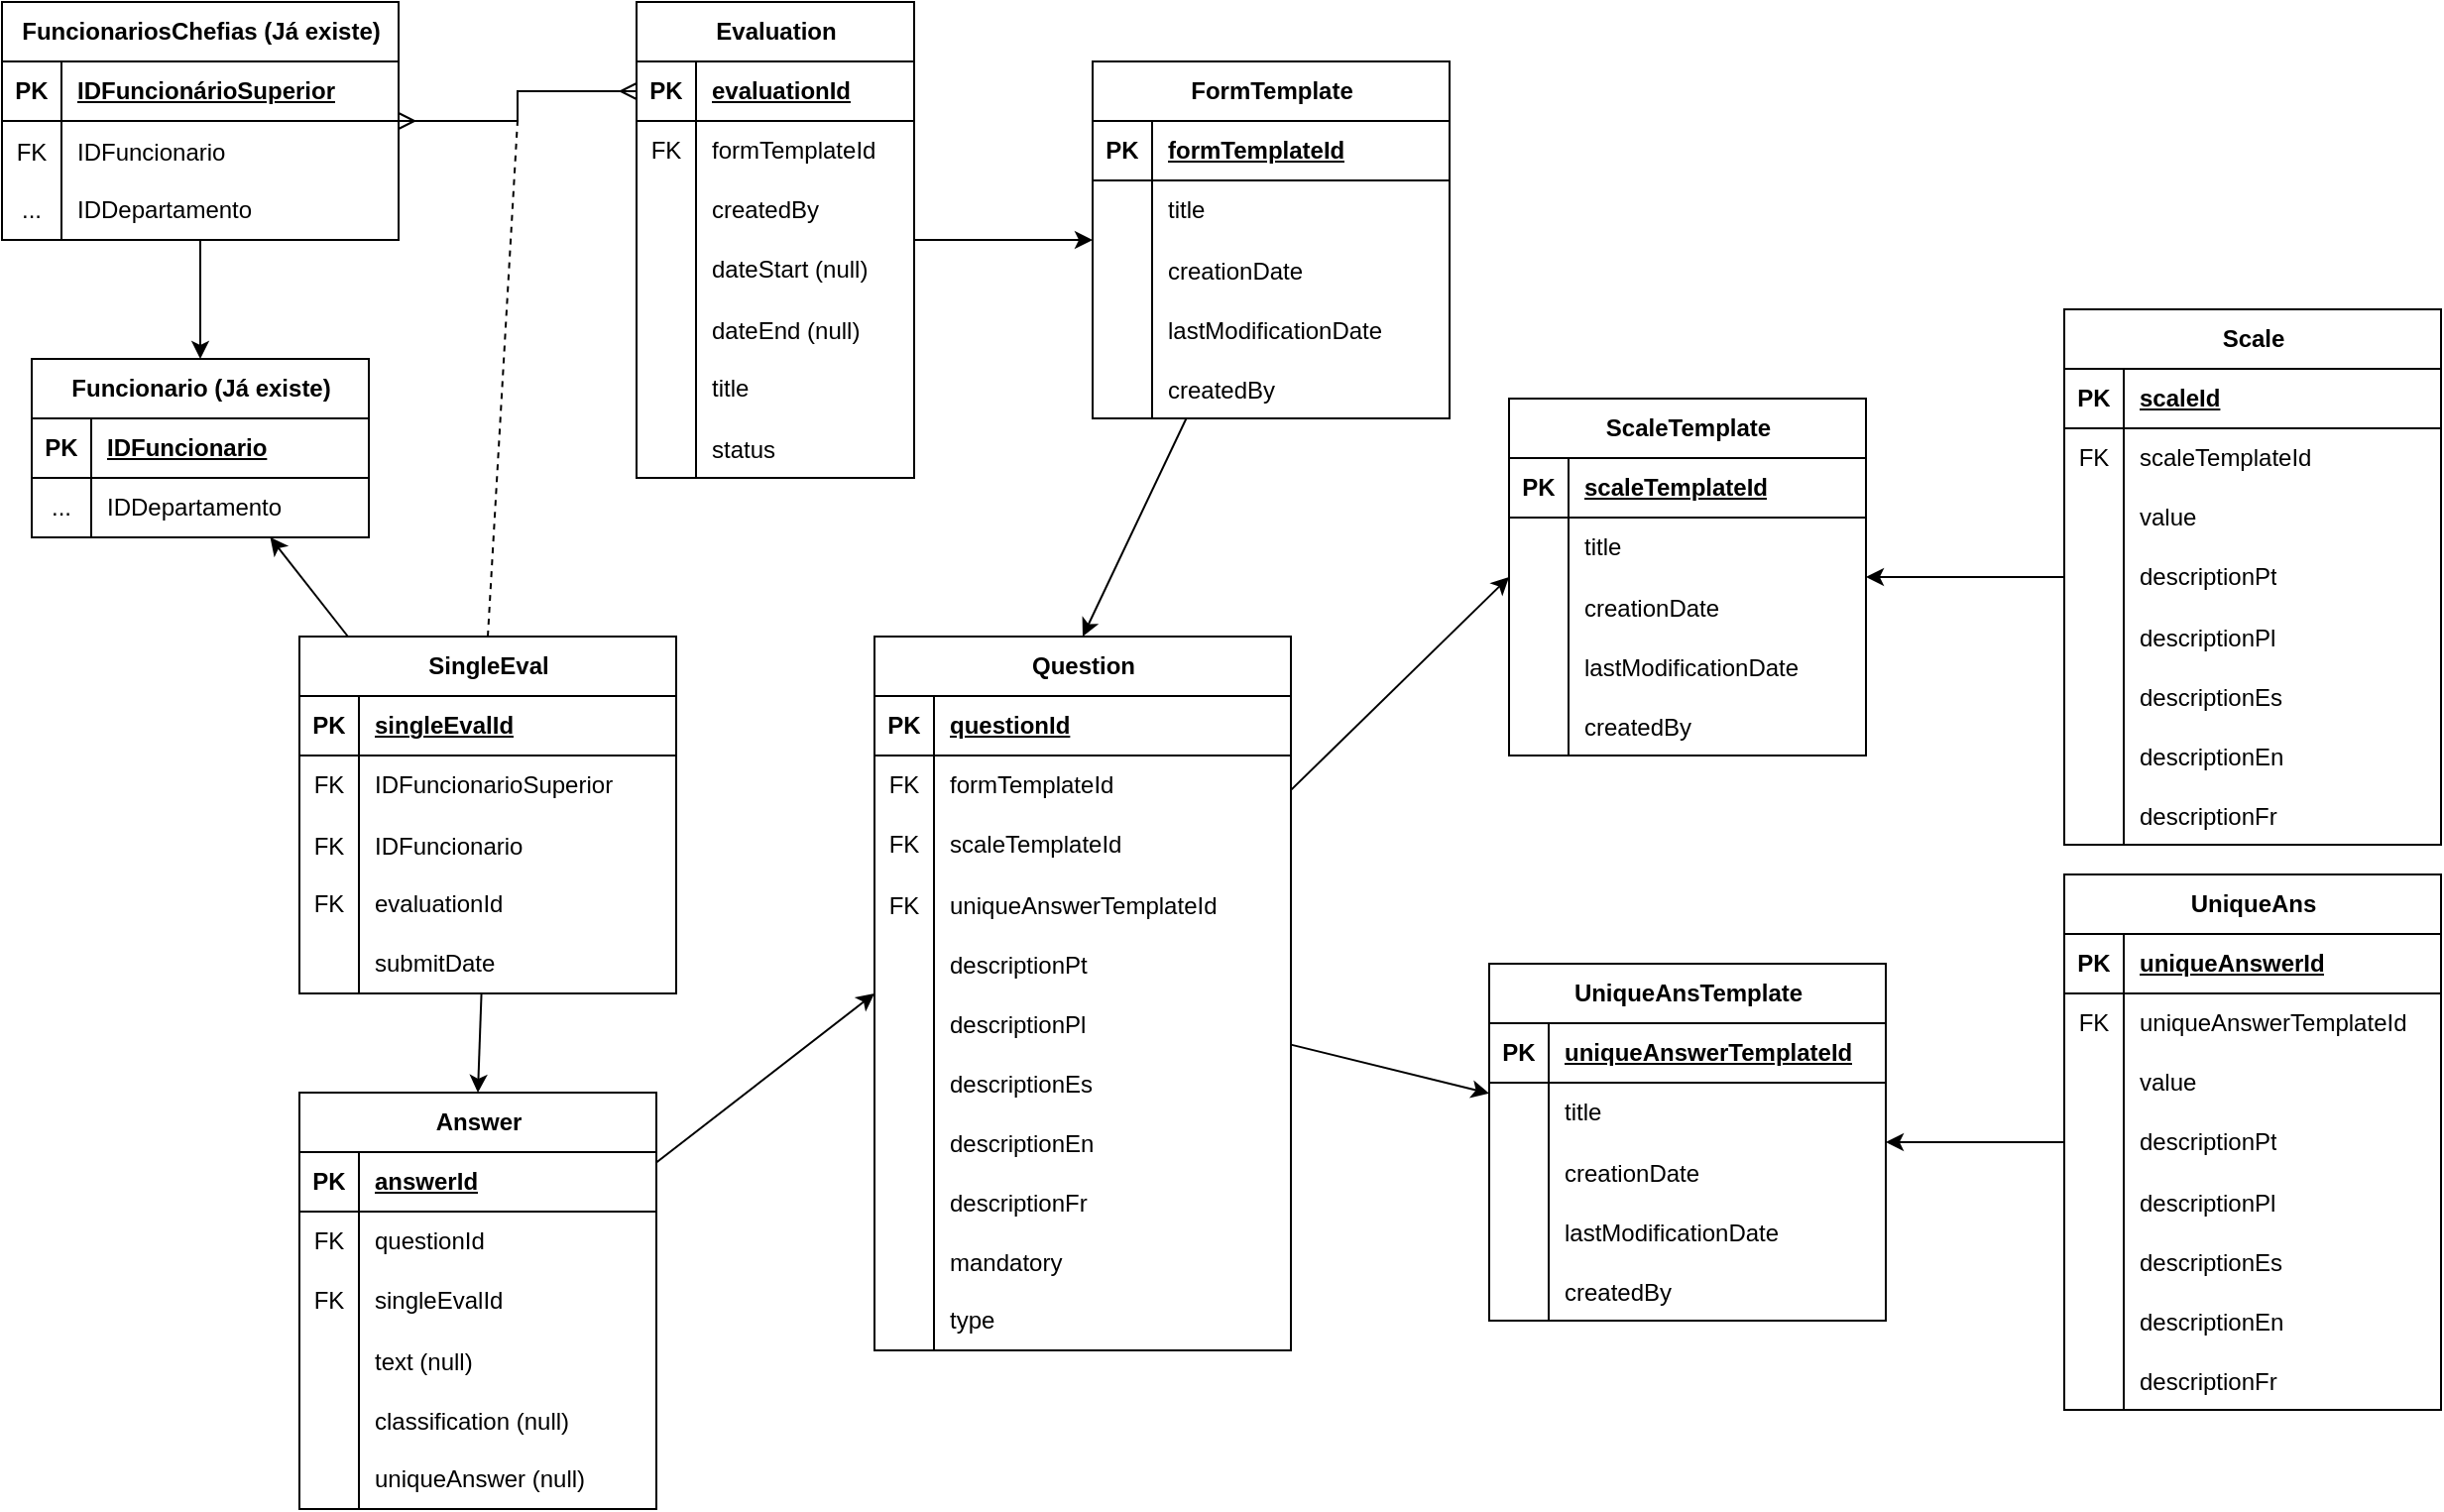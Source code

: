 <mxfile version="21.8.2" type="device">
  <diagram name="Página-1" id="l0MaO6-zE0X1qwOn6DyA">
    <mxGraphModel dx="2026" dy="785" grid="1" gridSize="10" guides="1" tooltips="1" connect="1" arrows="1" fold="1" page="1" pageScale="1" pageWidth="827" pageHeight="1169" math="0" shadow="0">
      <root>
        <mxCell id="0" />
        <mxCell id="1" parent="0" />
        <mxCell id="XFgF9IN6A8LPwSM0cQhK-30" style="edgeStyle=orthogonalEdgeStyle;rounded=0;orthogonalLoop=1;jettySize=auto;html=1;exitX=1;exitY=0.5;exitDx=0;exitDy=0;entryX=0;entryY=0.5;entryDx=0;entryDy=0;endArrow=ERmany;endFill=0;startArrow=ERmany;startFill=0;" parent="1" source="XFgF9IN6A8LPwSM0cQhK-1" target="XFgF9IN6A8LPwSM0cQhK-15" edge="1">
          <mxGeometry relative="1" as="geometry" />
        </mxCell>
        <mxCell id="4mooNPgmf3diTjmGPAB4-82" style="edgeStyle=orthogonalEdgeStyle;rounded=0;orthogonalLoop=1;jettySize=auto;html=1;" edge="1" parent="1" source="XFgF9IN6A8LPwSM0cQhK-1" target="4mooNPgmf3diTjmGPAB4-64">
          <mxGeometry relative="1" as="geometry" />
        </mxCell>
        <mxCell id="XFgF9IN6A8LPwSM0cQhK-1" value="FuncionariosChefias (Já existe)" style="shape=table;startSize=30;container=1;collapsible=1;childLayout=tableLayout;fixedRows=1;rowLines=0;fontStyle=1;align=center;resizeLast=1;html=1;" parent="1" vertex="1">
          <mxGeometry y="40" width="200" height="120" as="geometry">
            <mxRectangle x="80" y="40" width="80" height="30" as="alternateBounds" />
          </mxGeometry>
        </mxCell>
        <mxCell id="XFgF9IN6A8LPwSM0cQhK-2" value="" style="shape=tableRow;horizontal=0;startSize=0;swimlaneHead=0;swimlaneBody=0;fillColor=none;collapsible=0;dropTarget=0;points=[[0,0.5],[1,0.5]];portConstraint=eastwest;top=0;left=0;right=0;bottom=1;" parent="XFgF9IN6A8LPwSM0cQhK-1" vertex="1">
          <mxGeometry y="30" width="200" height="30" as="geometry" />
        </mxCell>
        <mxCell id="XFgF9IN6A8LPwSM0cQhK-3" value="PK" style="shape=partialRectangle;connectable=0;fillColor=none;top=0;left=0;bottom=0;right=0;fontStyle=1;overflow=hidden;whiteSpace=wrap;html=1;" parent="XFgF9IN6A8LPwSM0cQhK-2" vertex="1">
          <mxGeometry width="30" height="30" as="geometry">
            <mxRectangle width="30" height="30" as="alternateBounds" />
          </mxGeometry>
        </mxCell>
        <mxCell id="XFgF9IN6A8LPwSM0cQhK-4" value="IDFuncionárioSuperior" style="shape=partialRectangle;connectable=0;fillColor=none;top=0;left=0;bottom=0;right=0;align=left;spacingLeft=6;fontStyle=5;overflow=hidden;whiteSpace=wrap;html=1;" parent="XFgF9IN6A8LPwSM0cQhK-2" vertex="1">
          <mxGeometry x="30" width="170" height="30" as="geometry">
            <mxRectangle width="170" height="30" as="alternateBounds" />
          </mxGeometry>
        </mxCell>
        <mxCell id="4mooNPgmf3diTjmGPAB4-79" value="" style="shape=tableRow;horizontal=0;startSize=0;swimlaneHead=0;swimlaneBody=0;fillColor=none;collapsible=0;dropTarget=0;points=[[0,0.5],[1,0.5]];portConstraint=eastwest;top=0;left=0;right=0;bottom=0;" vertex="1" parent="XFgF9IN6A8LPwSM0cQhK-1">
          <mxGeometry y="60" width="200" height="30" as="geometry" />
        </mxCell>
        <mxCell id="4mooNPgmf3diTjmGPAB4-80" value="FK" style="shape=partialRectangle;connectable=0;fillColor=none;top=0;left=0;bottom=0;right=0;editable=1;overflow=hidden;" vertex="1" parent="4mooNPgmf3diTjmGPAB4-79">
          <mxGeometry width="30" height="30" as="geometry">
            <mxRectangle width="30" height="30" as="alternateBounds" />
          </mxGeometry>
        </mxCell>
        <mxCell id="4mooNPgmf3diTjmGPAB4-81" value="IDFuncionario" style="shape=partialRectangle;connectable=0;fillColor=none;top=0;left=0;bottom=0;right=0;align=left;spacingLeft=6;overflow=hidden;" vertex="1" parent="4mooNPgmf3diTjmGPAB4-79">
          <mxGeometry x="30" width="170" height="30" as="geometry">
            <mxRectangle width="170" height="30" as="alternateBounds" />
          </mxGeometry>
        </mxCell>
        <mxCell id="XFgF9IN6A8LPwSM0cQhK-5" value="" style="shape=tableRow;horizontal=0;startSize=0;swimlaneHead=0;swimlaneBody=0;fillColor=none;collapsible=0;dropTarget=0;points=[[0,0.5],[1,0.5]];portConstraint=eastwest;top=0;left=0;right=0;bottom=0;" parent="XFgF9IN6A8LPwSM0cQhK-1" vertex="1">
          <mxGeometry y="90" width="200" height="30" as="geometry" />
        </mxCell>
        <mxCell id="XFgF9IN6A8LPwSM0cQhK-6" value="..." style="shape=partialRectangle;connectable=0;fillColor=none;top=0;left=0;bottom=0;right=0;editable=1;overflow=hidden;whiteSpace=wrap;html=1;" parent="XFgF9IN6A8LPwSM0cQhK-5" vertex="1">
          <mxGeometry width="30" height="30" as="geometry">
            <mxRectangle width="30" height="30" as="alternateBounds" />
          </mxGeometry>
        </mxCell>
        <mxCell id="XFgF9IN6A8LPwSM0cQhK-7" value="IDDepartamento" style="shape=partialRectangle;connectable=0;fillColor=none;top=0;left=0;bottom=0;right=0;align=left;spacingLeft=6;overflow=hidden;whiteSpace=wrap;html=1;" parent="XFgF9IN6A8LPwSM0cQhK-5" vertex="1">
          <mxGeometry x="30" width="170" height="30" as="geometry">
            <mxRectangle width="170" height="30" as="alternateBounds" />
          </mxGeometry>
        </mxCell>
        <mxCell id="XFgF9IN6A8LPwSM0cQhK-234" style="edgeStyle=none;rounded=0;orthogonalLoop=1;jettySize=auto;html=1;" parent="1" source="XFgF9IN6A8LPwSM0cQhK-14" target="XFgF9IN6A8LPwSM0cQhK-93" edge="1">
          <mxGeometry relative="1" as="geometry" />
        </mxCell>
        <mxCell id="XFgF9IN6A8LPwSM0cQhK-14" value="Evaluation" style="shape=table;startSize=30;container=1;collapsible=1;childLayout=tableLayout;fixedRows=1;rowLines=0;fontStyle=1;align=center;resizeLast=1;html=1;" parent="1" vertex="1">
          <mxGeometry x="320" y="40" width="140" height="240" as="geometry">
            <mxRectangle x="240" y="40" width="100" height="30" as="alternateBounds" />
          </mxGeometry>
        </mxCell>
        <mxCell id="XFgF9IN6A8LPwSM0cQhK-15" value="" style="shape=tableRow;horizontal=0;startSize=0;swimlaneHead=0;swimlaneBody=0;fillColor=none;collapsible=0;dropTarget=0;points=[[0,0.5],[1,0.5]];portConstraint=eastwest;top=0;left=0;right=0;bottom=1;" parent="XFgF9IN6A8LPwSM0cQhK-14" vertex="1">
          <mxGeometry y="30" width="140" height="30" as="geometry" />
        </mxCell>
        <mxCell id="XFgF9IN6A8LPwSM0cQhK-16" value="PK" style="shape=partialRectangle;connectable=0;fillColor=none;top=0;left=0;bottom=0;right=0;fontStyle=1;overflow=hidden;whiteSpace=wrap;html=1;" parent="XFgF9IN6A8LPwSM0cQhK-15" vertex="1">
          <mxGeometry width="30" height="30" as="geometry">
            <mxRectangle width="30" height="30" as="alternateBounds" />
          </mxGeometry>
        </mxCell>
        <mxCell id="XFgF9IN6A8LPwSM0cQhK-17" value="evaluationId" style="shape=partialRectangle;connectable=0;fillColor=none;top=0;left=0;bottom=0;right=0;align=left;spacingLeft=6;fontStyle=5;overflow=hidden;whiteSpace=wrap;html=1;" parent="XFgF9IN6A8LPwSM0cQhK-15" vertex="1">
          <mxGeometry x="30" width="110" height="30" as="geometry">
            <mxRectangle width="110" height="30" as="alternateBounds" />
          </mxGeometry>
        </mxCell>
        <mxCell id="XFgF9IN6A8LPwSM0cQhK-27" value="" style="shape=tableRow;horizontal=0;startSize=0;swimlaneHead=0;swimlaneBody=0;fillColor=none;collapsible=0;dropTarget=0;points=[[0,0.5],[1,0.5]];portConstraint=eastwest;top=0;left=0;right=0;bottom=0;" parent="XFgF9IN6A8LPwSM0cQhK-14" vertex="1">
          <mxGeometry y="60" width="140" height="30" as="geometry" />
        </mxCell>
        <mxCell id="XFgF9IN6A8LPwSM0cQhK-28" value="FK" style="shape=partialRectangle;connectable=0;fillColor=none;top=0;left=0;bottom=0;right=0;fontStyle=0;overflow=hidden;whiteSpace=wrap;html=1;" parent="XFgF9IN6A8LPwSM0cQhK-27" vertex="1">
          <mxGeometry width="30" height="30" as="geometry">
            <mxRectangle width="30" height="30" as="alternateBounds" />
          </mxGeometry>
        </mxCell>
        <mxCell id="XFgF9IN6A8LPwSM0cQhK-29" value="formTemplateId" style="shape=partialRectangle;connectable=0;fillColor=none;top=0;left=0;bottom=0;right=0;align=left;spacingLeft=6;fontStyle=0;overflow=hidden;whiteSpace=wrap;html=1;" parent="XFgF9IN6A8LPwSM0cQhK-27" vertex="1">
          <mxGeometry x="30" width="110" height="30" as="geometry">
            <mxRectangle width="110" height="30" as="alternateBounds" />
          </mxGeometry>
        </mxCell>
        <mxCell id="XFgF9IN6A8LPwSM0cQhK-90" value="" style="shape=tableRow;horizontal=0;startSize=0;swimlaneHead=0;swimlaneBody=0;fillColor=none;collapsible=0;dropTarget=0;points=[[0,0.5],[1,0.5]];portConstraint=eastwest;top=0;left=0;right=0;bottom=0;" parent="XFgF9IN6A8LPwSM0cQhK-14" vertex="1">
          <mxGeometry y="90" width="140" height="30" as="geometry" />
        </mxCell>
        <mxCell id="XFgF9IN6A8LPwSM0cQhK-91" value="" style="shape=partialRectangle;connectable=0;fillColor=none;top=0;left=0;bottom=0;right=0;fontStyle=0;overflow=hidden;whiteSpace=wrap;html=1;" parent="XFgF9IN6A8LPwSM0cQhK-90" vertex="1">
          <mxGeometry width="30" height="30" as="geometry">
            <mxRectangle width="30" height="30" as="alternateBounds" />
          </mxGeometry>
        </mxCell>
        <mxCell id="XFgF9IN6A8LPwSM0cQhK-92" value="createdBy" style="shape=partialRectangle;connectable=0;fillColor=none;top=0;left=0;bottom=0;right=0;align=left;spacingLeft=6;fontStyle=0;overflow=hidden;whiteSpace=wrap;html=1;" parent="XFgF9IN6A8LPwSM0cQhK-90" vertex="1">
          <mxGeometry x="30" width="110" height="30" as="geometry">
            <mxRectangle width="110" height="30" as="alternateBounds" />
          </mxGeometry>
        </mxCell>
        <mxCell id="XFgF9IN6A8LPwSM0cQhK-21" value="" style="shape=tableRow;horizontal=0;startSize=0;swimlaneHead=0;swimlaneBody=0;fillColor=none;collapsible=0;dropTarget=0;points=[[0,0.5],[1,0.5]];portConstraint=eastwest;top=0;left=0;right=0;bottom=0;" parent="XFgF9IN6A8LPwSM0cQhK-14" vertex="1">
          <mxGeometry y="120" width="140" height="30" as="geometry" />
        </mxCell>
        <mxCell id="XFgF9IN6A8LPwSM0cQhK-22" value="" style="shape=partialRectangle;connectable=0;fillColor=none;top=0;left=0;bottom=0;right=0;editable=1;overflow=hidden;whiteSpace=wrap;html=1;" parent="XFgF9IN6A8LPwSM0cQhK-21" vertex="1">
          <mxGeometry width="30" height="30" as="geometry">
            <mxRectangle width="30" height="30" as="alternateBounds" />
          </mxGeometry>
        </mxCell>
        <mxCell id="XFgF9IN6A8LPwSM0cQhK-23" value="dateStart (null)" style="shape=partialRectangle;connectable=0;fillColor=none;top=0;left=0;bottom=0;right=0;align=left;spacingLeft=6;overflow=hidden;whiteSpace=wrap;html=1;" parent="XFgF9IN6A8LPwSM0cQhK-21" vertex="1">
          <mxGeometry x="30" width="110" height="30" as="geometry">
            <mxRectangle width="110" height="30" as="alternateBounds" />
          </mxGeometry>
        </mxCell>
        <mxCell id="4mooNPgmf3diTjmGPAB4-2" value="" style="shape=tableRow;horizontal=0;startSize=0;swimlaneHead=0;swimlaneBody=0;fillColor=none;collapsible=0;dropTarget=0;points=[[0,0.5],[1,0.5]];portConstraint=eastwest;top=0;left=0;right=0;bottom=0;" vertex="1" parent="XFgF9IN6A8LPwSM0cQhK-14">
          <mxGeometry y="150" width="140" height="30" as="geometry" />
        </mxCell>
        <mxCell id="4mooNPgmf3diTjmGPAB4-3" value="" style="shape=partialRectangle;connectable=0;fillColor=none;top=0;left=0;bottom=0;right=0;editable=1;overflow=hidden;" vertex="1" parent="4mooNPgmf3diTjmGPAB4-2">
          <mxGeometry width="30" height="30" as="geometry">
            <mxRectangle width="30" height="30" as="alternateBounds" />
          </mxGeometry>
        </mxCell>
        <mxCell id="4mooNPgmf3diTjmGPAB4-4" value="dateEnd (null)" style="shape=partialRectangle;connectable=0;fillColor=none;top=0;left=0;bottom=0;right=0;align=left;spacingLeft=6;overflow=hidden;" vertex="1" parent="4mooNPgmf3diTjmGPAB4-2">
          <mxGeometry x="30" width="110" height="30" as="geometry">
            <mxRectangle width="110" height="30" as="alternateBounds" />
          </mxGeometry>
        </mxCell>
        <mxCell id="XFgF9IN6A8LPwSM0cQhK-24" value="" style="shape=tableRow;horizontal=0;startSize=0;swimlaneHead=0;swimlaneBody=0;fillColor=none;collapsible=0;dropTarget=0;points=[[0,0.5],[1,0.5]];portConstraint=eastwest;top=0;left=0;right=0;bottom=0;" parent="XFgF9IN6A8LPwSM0cQhK-14" vertex="1">
          <mxGeometry y="180" width="140" height="30" as="geometry" />
        </mxCell>
        <mxCell id="XFgF9IN6A8LPwSM0cQhK-25" value="" style="shape=partialRectangle;connectable=0;fillColor=none;top=0;left=0;bottom=0;right=0;editable=1;overflow=hidden;whiteSpace=wrap;html=1;" parent="XFgF9IN6A8LPwSM0cQhK-24" vertex="1">
          <mxGeometry width="30" height="30" as="geometry">
            <mxRectangle width="30" height="30" as="alternateBounds" />
          </mxGeometry>
        </mxCell>
        <mxCell id="XFgF9IN6A8LPwSM0cQhK-26" value="title" style="shape=partialRectangle;connectable=0;fillColor=none;top=0;left=0;bottom=0;right=0;align=left;spacingLeft=6;overflow=hidden;whiteSpace=wrap;html=1;" parent="XFgF9IN6A8LPwSM0cQhK-24" vertex="1">
          <mxGeometry x="30" width="110" height="30" as="geometry">
            <mxRectangle width="110" height="30" as="alternateBounds" />
          </mxGeometry>
        </mxCell>
        <mxCell id="4mooNPgmf3diTjmGPAB4-5" value="" style="shape=tableRow;horizontal=0;startSize=0;swimlaneHead=0;swimlaneBody=0;fillColor=none;collapsible=0;dropTarget=0;points=[[0,0.5],[1,0.5]];portConstraint=eastwest;top=0;left=0;right=0;bottom=0;" vertex="1" parent="XFgF9IN6A8LPwSM0cQhK-14">
          <mxGeometry y="210" width="140" height="30" as="geometry" />
        </mxCell>
        <mxCell id="4mooNPgmf3diTjmGPAB4-6" value="" style="shape=partialRectangle;connectable=0;fillColor=none;top=0;left=0;bottom=0;right=0;editable=1;overflow=hidden;" vertex="1" parent="4mooNPgmf3diTjmGPAB4-5">
          <mxGeometry width="30" height="30" as="geometry">
            <mxRectangle width="30" height="30" as="alternateBounds" />
          </mxGeometry>
        </mxCell>
        <mxCell id="4mooNPgmf3diTjmGPAB4-7" value="status" style="shape=partialRectangle;connectable=0;fillColor=none;top=0;left=0;bottom=0;right=0;align=left;spacingLeft=6;overflow=hidden;" vertex="1" parent="4mooNPgmf3diTjmGPAB4-5">
          <mxGeometry x="30" width="110" height="30" as="geometry">
            <mxRectangle width="110" height="30" as="alternateBounds" />
          </mxGeometry>
        </mxCell>
        <mxCell id="XFgF9IN6A8LPwSM0cQhK-236" style="edgeStyle=none;rounded=0;orthogonalLoop=1;jettySize=auto;html=1;entryX=0;entryY=0.5;entryDx=0;entryDy=0;" parent="1" source="XFgF9IN6A8LPwSM0cQhK-60" target="XFgF9IN6A8LPwSM0cQhK-74" edge="1">
          <mxGeometry relative="1" as="geometry" />
        </mxCell>
        <mxCell id="XFgF9IN6A8LPwSM0cQhK-60" value="Answer" style="shape=table;startSize=30;container=1;collapsible=1;childLayout=tableLayout;fixedRows=1;rowLines=0;fontStyle=1;align=center;resizeLast=1;html=1;" parent="1" vertex="1">
          <mxGeometry x="150" y="590" width="180" height="210" as="geometry">
            <mxRectangle x="330" y="555" width="90" height="30" as="alternateBounds" />
          </mxGeometry>
        </mxCell>
        <mxCell id="XFgF9IN6A8LPwSM0cQhK-61" value="" style="shape=tableRow;horizontal=0;startSize=0;swimlaneHead=0;swimlaneBody=0;fillColor=none;collapsible=0;dropTarget=0;points=[[0,0.5],[1,0.5]];portConstraint=eastwest;top=0;left=0;right=0;bottom=1;" parent="XFgF9IN6A8LPwSM0cQhK-60" vertex="1">
          <mxGeometry y="30" width="180" height="30" as="geometry" />
        </mxCell>
        <mxCell id="XFgF9IN6A8LPwSM0cQhK-62" value="PK" style="shape=partialRectangle;connectable=0;fillColor=none;top=0;left=0;bottom=0;right=0;fontStyle=1;overflow=hidden;whiteSpace=wrap;html=1;" parent="XFgF9IN6A8LPwSM0cQhK-61" vertex="1">
          <mxGeometry width="30" height="30" as="geometry">
            <mxRectangle width="30" height="30" as="alternateBounds" />
          </mxGeometry>
        </mxCell>
        <mxCell id="XFgF9IN6A8LPwSM0cQhK-63" value="answerId" style="shape=partialRectangle;connectable=0;fillColor=none;top=0;left=0;bottom=0;right=0;align=left;spacingLeft=6;fontStyle=5;overflow=hidden;whiteSpace=wrap;html=1;" parent="XFgF9IN6A8LPwSM0cQhK-61" vertex="1">
          <mxGeometry x="30" width="150" height="30" as="geometry">
            <mxRectangle width="150" height="30" as="alternateBounds" />
          </mxGeometry>
        </mxCell>
        <mxCell id="XFgF9IN6A8LPwSM0cQhK-64" value="" style="shape=tableRow;horizontal=0;startSize=0;swimlaneHead=0;swimlaneBody=0;fillColor=none;collapsible=0;dropTarget=0;points=[[0,0.5],[1,0.5]];portConstraint=eastwest;top=0;left=0;right=0;bottom=0;" parent="XFgF9IN6A8LPwSM0cQhK-60" vertex="1">
          <mxGeometry y="60" width="180" height="30" as="geometry" />
        </mxCell>
        <mxCell id="XFgF9IN6A8LPwSM0cQhK-65" value="FK" style="shape=partialRectangle;connectable=0;fillColor=none;top=0;left=0;bottom=0;right=0;editable=1;overflow=hidden;whiteSpace=wrap;html=1;" parent="XFgF9IN6A8LPwSM0cQhK-64" vertex="1">
          <mxGeometry width="30" height="30" as="geometry">
            <mxRectangle width="30" height="30" as="alternateBounds" />
          </mxGeometry>
        </mxCell>
        <mxCell id="XFgF9IN6A8LPwSM0cQhK-66" value="questionId" style="shape=partialRectangle;connectable=0;fillColor=none;top=0;left=0;bottom=0;right=0;align=left;spacingLeft=6;overflow=hidden;whiteSpace=wrap;html=1;" parent="XFgF9IN6A8LPwSM0cQhK-64" vertex="1">
          <mxGeometry x="30" width="150" height="30" as="geometry">
            <mxRectangle width="150" height="30" as="alternateBounds" />
          </mxGeometry>
        </mxCell>
        <mxCell id="XFgF9IN6A8LPwSM0cQhK-67" value="" style="shape=tableRow;horizontal=0;startSize=0;swimlaneHead=0;swimlaneBody=0;fillColor=none;collapsible=0;dropTarget=0;points=[[0,0.5],[1,0.5]];portConstraint=eastwest;top=0;left=0;right=0;bottom=0;" parent="XFgF9IN6A8LPwSM0cQhK-60" vertex="1">
          <mxGeometry y="90" width="180" height="30" as="geometry" />
        </mxCell>
        <mxCell id="XFgF9IN6A8LPwSM0cQhK-68" value="FK" style="shape=partialRectangle;connectable=0;fillColor=none;top=0;left=0;bottom=0;right=0;editable=1;overflow=hidden;whiteSpace=wrap;html=1;" parent="XFgF9IN6A8LPwSM0cQhK-67" vertex="1">
          <mxGeometry width="30" height="30" as="geometry">
            <mxRectangle width="30" height="30" as="alternateBounds" />
          </mxGeometry>
        </mxCell>
        <mxCell id="XFgF9IN6A8LPwSM0cQhK-69" value="singleEvalId" style="shape=partialRectangle;connectable=0;fillColor=none;top=0;left=0;bottom=0;right=0;align=left;spacingLeft=6;overflow=hidden;whiteSpace=wrap;html=1;" parent="XFgF9IN6A8LPwSM0cQhK-67" vertex="1">
          <mxGeometry x="30" width="150" height="30" as="geometry">
            <mxRectangle width="150" height="30" as="alternateBounds" />
          </mxGeometry>
        </mxCell>
        <mxCell id="XFgF9IN6A8LPwSM0cQhK-108" value="" style="shape=tableRow;horizontal=0;startSize=0;swimlaneHead=0;swimlaneBody=0;fillColor=none;collapsible=0;dropTarget=0;points=[[0,0.5],[1,0.5]];portConstraint=eastwest;top=0;left=0;right=0;bottom=0;" parent="XFgF9IN6A8LPwSM0cQhK-60" vertex="1">
          <mxGeometry y="120" width="180" height="30" as="geometry" />
        </mxCell>
        <mxCell id="XFgF9IN6A8LPwSM0cQhK-109" value="" style="shape=partialRectangle;connectable=0;fillColor=none;top=0;left=0;bottom=0;right=0;editable=1;overflow=hidden;" parent="XFgF9IN6A8LPwSM0cQhK-108" vertex="1">
          <mxGeometry width="30" height="30" as="geometry">
            <mxRectangle width="30" height="30" as="alternateBounds" />
          </mxGeometry>
        </mxCell>
        <mxCell id="XFgF9IN6A8LPwSM0cQhK-110" value="text (null)" style="shape=partialRectangle;connectable=0;fillColor=none;top=0;left=0;bottom=0;right=0;align=left;spacingLeft=6;overflow=hidden;" parent="XFgF9IN6A8LPwSM0cQhK-108" vertex="1">
          <mxGeometry x="30" width="150" height="30" as="geometry">
            <mxRectangle width="150" height="30" as="alternateBounds" />
          </mxGeometry>
        </mxCell>
        <mxCell id="XFgF9IN6A8LPwSM0cQhK-111" value="" style="shape=tableRow;horizontal=0;startSize=0;swimlaneHead=0;swimlaneBody=0;fillColor=none;collapsible=0;dropTarget=0;points=[[0,0.5],[1,0.5]];portConstraint=eastwest;top=0;left=0;right=0;bottom=0;" parent="XFgF9IN6A8LPwSM0cQhK-60" vertex="1">
          <mxGeometry y="150" width="180" height="30" as="geometry" />
        </mxCell>
        <mxCell id="XFgF9IN6A8LPwSM0cQhK-112" value="" style="shape=partialRectangle;connectable=0;fillColor=none;top=0;left=0;bottom=0;right=0;editable=1;overflow=hidden;" parent="XFgF9IN6A8LPwSM0cQhK-111" vertex="1">
          <mxGeometry width="30" height="30" as="geometry">
            <mxRectangle width="30" height="30" as="alternateBounds" />
          </mxGeometry>
        </mxCell>
        <mxCell id="XFgF9IN6A8LPwSM0cQhK-113" value="classification (null)" style="shape=partialRectangle;connectable=0;fillColor=none;top=0;left=0;bottom=0;right=0;align=left;spacingLeft=6;overflow=hidden;" parent="XFgF9IN6A8LPwSM0cQhK-111" vertex="1">
          <mxGeometry x="30" width="150" height="30" as="geometry">
            <mxRectangle width="150" height="30" as="alternateBounds" />
          </mxGeometry>
        </mxCell>
        <mxCell id="XFgF9IN6A8LPwSM0cQhK-70" value="" style="shape=tableRow;horizontal=0;startSize=0;swimlaneHead=0;swimlaneBody=0;fillColor=none;collapsible=0;dropTarget=0;points=[[0,0.5],[1,0.5]];portConstraint=eastwest;top=0;left=0;right=0;bottom=0;" parent="XFgF9IN6A8LPwSM0cQhK-60" vertex="1">
          <mxGeometry y="180" width="180" height="30" as="geometry" />
        </mxCell>
        <mxCell id="XFgF9IN6A8LPwSM0cQhK-71" value="" style="shape=partialRectangle;connectable=0;fillColor=none;top=0;left=0;bottom=0;right=0;editable=1;overflow=hidden;whiteSpace=wrap;html=1;" parent="XFgF9IN6A8LPwSM0cQhK-70" vertex="1">
          <mxGeometry width="30" height="30" as="geometry">
            <mxRectangle width="30" height="30" as="alternateBounds" />
          </mxGeometry>
        </mxCell>
        <mxCell id="XFgF9IN6A8LPwSM0cQhK-72" value="uniqueAnswer (null)" style="shape=partialRectangle;connectable=0;fillColor=none;top=0;left=0;bottom=0;right=0;align=left;spacingLeft=6;overflow=hidden;whiteSpace=wrap;html=1;" parent="XFgF9IN6A8LPwSM0cQhK-70" vertex="1">
          <mxGeometry x="30" width="150" height="30" as="geometry">
            <mxRectangle width="150" height="30" as="alternateBounds" />
          </mxGeometry>
        </mxCell>
        <mxCell id="XFgF9IN6A8LPwSM0cQhK-232" style="edgeStyle=none;rounded=0;orthogonalLoop=1;jettySize=auto;html=1;entryX=0;entryY=0.5;entryDx=0;entryDy=0;" parent="1" source="XFgF9IN6A8LPwSM0cQhK-74" target="XFgF9IN6A8LPwSM0cQhK-192" edge="1">
          <mxGeometry relative="1" as="geometry" />
        </mxCell>
        <mxCell id="XFgF9IN6A8LPwSM0cQhK-74" value="Question" style="shape=table;startSize=30;container=1;collapsible=1;childLayout=tableLayout;fixedRows=1;rowLines=0;fontStyle=1;align=center;resizeLast=1;html=1;" parent="1" vertex="1">
          <mxGeometry x="440" y="360" width="210" height="360" as="geometry">
            <mxRectangle x="450" y="300" width="90" height="30" as="alternateBounds" />
          </mxGeometry>
        </mxCell>
        <mxCell id="XFgF9IN6A8LPwSM0cQhK-75" value="" style="shape=tableRow;horizontal=0;startSize=0;swimlaneHead=0;swimlaneBody=0;fillColor=none;collapsible=0;dropTarget=0;points=[[0,0.5],[1,0.5]];portConstraint=eastwest;top=0;left=0;right=0;bottom=1;" parent="XFgF9IN6A8LPwSM0cQhK-74" vertex="1">
          <mxGeometry y="30" width="210" height="30" as="geometry" />
        </mxCell>
        <mxCell id="XFgF9IN6A8LPwSM0cQhK-76" value="PK" style="shape=partialRectangle;connectable=0;fillColor=none;top=0;left=0;bottom=0;right=0;fontStyle=1;overflow=hidden;whiteSpace=wrap;html=1;" parent="XFgF9IN6A8LPwSM0cQhK-75" vertex="1">
          <mxGeometry width="30" height="30" as="geometry">
            <mxRectangle width="30" height="30" as="alternateBounds" />
          </mxGeometry>
        </mxCell>
        <mxCell id="XFgF9IN6A8LPwSM0cQhK-77" value="questionId" style="shape=partialRectangle;connectable=0;fillColor=none;top=0;left=0;bottom=0;right=0;align=left;spacingLeft=6;fontStyle=5;overflow=hidden;whiteSpace=wrap;html=1;" parent="XFgF9IN6A8LPwSM0cQhK-75" vertex="1">
          <mxGeometry x="30" width="180" height="30" as="geometry">
            <mxRectangle width="180" height="30" as="alternateBounds" />
          </mxGeometry>
        </mxCell>
        <mxCell id="XFgF9IN6A8LPwSM0cQhK-87" value="" style="shape=tableRow;horizontal=0;startSize=0;swimlaneHead=0;swimlaneBody=0;fillColor=none;collapsible=0;dropTarget=0;points=[[0,0.5],[1,0.5]];portConstraint=eastwest;top=0;left=0;right=0;bottom=0;" parent="XFgF9IN6A8LPwSM0cQhK-74" vertex="1">
          <mxGeometry y="60" width="210" height="30" as="geometry" />
        </mxCell>
        <mxCell id="XFgF9IN6A8LPwSM0cQhK-88" value="FK" style="shape=partialRectangle;connectable=0;fillColor=none;top=0;left=0;bottom=0;right=0;fontStyle=0;overflow=hidden;whiteSpace=wrap;html=1;" parent="XFgF9IN6A8LPwSM0cQhK-87" vertex="1">
          <mxGeometry width="30" height="30" as="geometry">
            <mxRectangle width="30" height="30" as="alternateBounds" />
          </mxGeometry>
        </mxCell>
        <mxCell id="XFgF9IN6A8LPwSM0cQhK-89" value="formTemplateId" style="shape=partialRectangle;connectable=0;fillColor=none;top=0;left=0;bottom=0;right=0;align=left;spacingLeft=6;fontStyle=0;overflow=hidden;whiteSpace=wrap;html=1;" parent="XFgF9IN6A8LPwSM0cQhK-87" vertex="1">
          <mxGeometry x="30" width="180" height="30" as="geometry">
            <mxRectangle width="180" height="30" as="alternateBounds" />
          </mxGeometry>
        </mxCell>
        <mxCell id="XFgF9IN6A8LPwSM0cQhK-81" value="" style="shape=tableRow;horizontal=0;startSize=0;swimlaneHead=0;swimlaneBody=0;fillColor=none;collapsible=0;dropTarget=0;points=[[0,0.5],[1,0.5]];portConstraint=eastwest;top=0;left=0;right=0;bottom=0;" parent="XFgF9IN6A8LPwSM0cQhK-74" vertex="1">
          <mxGeometry y="90" width="210" height="30" as="geometry" />
        </mxCell>
        <mxCell id="XFgF9IN6A8LPwSM0cQhK-82" value="FK" style="shape=partialRectangle;connectable=0;fillColor=none;top=0;left=0;bottom=0;right=0;editable=1;overflow=hidden;whiteSpace=wrap;html=1;" parent="XFgF9IN6A8LPwSM0cQhK-81" vertex="1">
          <mxGeometry width="30" height="30" as="geometry">
            <mxRectangle width="30" height="30" as="alternateBounds" />
          </mxGeometry>
        </mxCell>
        <mxCell id="XFgF9IN6A8LPwSM0cQhK-83" value="scaleTemplateId" style="shape=partialRectangle;connectable=0;fillColor=none;top=0;left=0;bottom=0;right=0;align=left;spacingLeft=6;overflow=hidden;whiteSpace=wrap;html=1;" parent="XFgF9IN6A8LPwSM0cQhK-81" vertex="1">
          <mxGeometry x="30" width="180" height="30" as="geometry">
            <mxRectangle width="180" height="30" as="alternateBounds" />
          </mxGeometry>
        </mxCell>
        <mxCell id="XFgF9IN6A8LPwSM0cQhK-118" value="" style="shape=tableRow;horizontal=0;startSize=0;swimlaneHead=0;swimlaneBody=0;fillColor=none;collapsible=0;dropTarget=0;points=[[0,0.5],[1,0.5]];portConstraint=eastwest;top=0;left=0;right=0;bottom=0;" parent="XFgF9IN6A8LPwSM0cQhK-74" vertex="1">
          <mxGeometry y="120" width="210" height="30" as="geometry" />
        </mxCell>
        <mxCell id="XFgF9IN6A8LPwSM0cQhK-119" value="FK" style="shape=partialRectangle;connectable=0;fillColor=none;top=0;left=0;bottom=0;right=0;editable=1;overflow=hidden;" parent="XFgF9IN6A8LPwSM0cQhK-118" vertex="1">
          <mxGeometry width="30" height="30" as="geometry">
            <mxRectangle width="30" height="30" as="alternateBounds" />
          </mxGeometry>
        </mxCell>
        <mxCell id="XFgF9IN6A8LPwSM0cQhK-120" value="uniqueAnswerTemplateId" style="shape=partialRectangle;connectable=0;fillColor=none;top=0;left=0;bottom=0;right=0;align=left;spacingLeft=6;overflow=hidden;" parent="XFgF9IN6A8LPwSM0cQhK-118" vertex="1">
          <mxGeometry x="30" width="180" height="30" as="geometry">
            <mxRectangle width="180" height="30" as="alternateBounds" />
          </mxGeometry>
        </mxCell>
        <mxCell id="XFgF9IN6A8LPwSM0cQhK-124" value="" style="shape=tableRow;horizontal=0;startSize=0;swimlaneHead=0;swimlaneBody=0;fillColor=none;collapsible=0;dropTarget=0;points=[[0,0.5],[1,0.5]];portConstraint=eastwest;top=0;left=0;right=0;bottom=0;" parent="XFgF9IN6A8LPwSM0cQhK-74" vertex="1">
          <mxGeometry y="150" width="210" height="30" as="geometry" />
        </mxCell>
        <mxCell id="XFgF9IN6A8LPwSM0cQhK-125" value="" style="shape=partialRectangle;connectable=0;fillColor=none;top=0;left=0;bottom=0;right=0;editable=1;overflow=hidden;" parent="XFgF9IN6A8LPwSM0cQhK-124" vertex="1">
          <mxGeometry width="30" height="30" as="geometry">
            <mxRectangle width="30" height="30" as="alternateBounds" />
          </mxGeometry>
        </mxCell>
        <mxCell id="XFgF9IN6A8LPwSM0cQhK-126" value="descriptionPt" style="shape=partialRectangle;connectable=0;fillColor=none;top=0;left=0;bottom=0;right=0;align=left;spacingLeft=6;overflow=hidden;" parent="XFgF9IN6A8LPwSM0cQhK-124" vertex="1">
          <mxGeometry x="30" width="180" height="30" as="geometry">
            <mxRectangle width="180" height="30" as="alternateBounds" />
          </mxGeometry>
        </mxCell>
        <mxCell id="XFgF9IN6A8LPwSM0cQhK-121" value="" style="shape=tableRow;horizontal=0;startSize=0;swimlaneHead=0;swimlaneBody=0;fillColor=none;collapsible=0;dropTarget=0;points=[[0,0.5],[1,0.5]];portConstraint=eastwest;top=0;left=0;right=0;bottom=0;" parent="XFgF9IN6A8LPwSM0cQhK-74" vertex="1">
          <mxGeometry y="180" width="210" height="30" as="geometry" />
        </mxCell>
        <mxCell id="XFgF9IN6A8LPwSM0cQhK-122" value="" style="shape=partialRectangle;connectable=0;fillColor=none;top=0;left=0;bottom=0;right=0;editable=1;overflow=hidden;" parent="XFgF9IN6A8LPwSM0cQhK-121" vertex="1">
          <mxGeometry width="30" height="30" as="geometry">
            <mxRectangle width="30" height="30" as="alternateBounds" />
          </mxGeometry>
        </mxCell>
        <mxCell id="XFgF9IN6A8LPwSM0cQhK-123" value="descriptionPl" style="shape=partialRectangle;connectable=0;fillColor=none;top=0;left=0;bottom=0;right=0;align=left;spacingLeft=6;overflow=hidden;" parent="XFgF9IN6A8LPwSM0cQhK-121" vertex="1">
          <mxGeometry x="30" width="180" height="30" as="geometry">
            <mxRectangle width="180" height="30" as="alternateBounds" />
          </mxGeometry>
        </mxCell>
        <mxCell id="XFgF9IN6A8LPwSM0cQhK-127" value="" style="shape=tableRow;horizontal=0;startSize=0;swimlaneHead=0;swimlaneBody=0;fillColor=none;collapsible=0;dropTarget=0;points=[[0,0.5],[1,0.5]];portConstraint=eastwest;top=0;left=0;right=0;bottom=0;" parent="XFgF9IN6A8LPwSM0cQhK-74" vertex="1">
          <mxGeometry y="210" width="210" height="30" as="geometry" />
        </mxCell>
        <mxCell id="XFgF9IN6A8LPwSM0cQhK-128" value="" style="shape=partialRectangle;connectable=0;fillColor=none;top=0;left=0;bottom=0;right=0;editable=1;overflow=hidden;" parent="XFgF9IN6A8LPwSM0cQhK-127" vertex="1">
          <mxGeometry width="30" height="30" as="geometry">
            <mxRectangle width="30" height="30" as="alternateBounds" />
          </mxGeometry>
        </mxCell>
        <mxCell id="XFgF9IN6A8LPwSM0cQhK-129" value="descriptionEs" style="shape=partialRectangle;connectable=0;fillColor=none;top=0;left=0;bottom=0;right=0;align=left;spacingLeft=6;overflow=hidden;" parent="XFgF9IN6A8LPwSM0cQhK-127" vertex="1">
          <mxGeometry x="30" width="180" height="30" as="geometry">
            <mxRectangle width="180" height="30" as="alternateBounds" />
          </mxGeometry>
        </mxCell>
        <mxCell id="XFgF9IN6A8LPwSM0cQhK-166" value="" style="shape=tableRow;horizontal=0;startSize=0;swimlaneHead=0;swimlaneBody=0;fillColor=none;collapsible=0;dropTarget=0;points=[[0,0.5],[1,0.5]];portConstraint=eastwest;top=0;left=0;right=0;bottom=0;" parent="XFgF9IN6A8LPwSM0cQhK-74" vertex="1">
          <mxGeometry y="240" width="210" height="30" as="geometry" />
        </mxCell>
        <mxCell id="XFgF9IN6A8LPwSM0cQhK-167" value="" style="shape=partialRectangle;connectable=0;fillColor=none;top=0;left=0;bottom=0;right=0;editable=1;overflow=hidden;" parent="XFgF9IN6A8LPwSM0cQhK-166" vertex="1">
          <mxGeometry width="30" height="30" as="geometry">
            <mxRectangle width="30" height="30" as="alternateBounds" />
          </mxGeometry>
        </mxCell>
        <mxCell id="XFgF9IN6A8LPwSM0cQhK-168" value="descriptionEn" style="shape=partialRectangle;connectable=0;fillColor=none;top=0;left=0;bottom=0;right=0;align=left;spacingLeft=6;overflow=hidden;" parent="XFgF9IN6A8LPwSM0cQhK-166" vertex="1">
          <mxGeometry x="30" width="180" height="30" as="geometry">
            <mxRectangle width="180" height="30" as="alternateBounds" />
          </mxGeometry>
        </mxCell>
        <mxCell id="XFgF9IN6A8LPwSM0cQhK-163" value="" style="shape=tableRow;horizontal=0;startSize=0;swimlaneHead=0;swimlaneBody=0;fillColor=none;collapsible=0;dropTarget=0;points=[[0,0.5],[1,0.5]];portConstraint=eastwest;top=0;left=0;right=0;bottom=0;" parent="XFgF9IN6A8LPwSM0cQhK-74" vertex="1">
          <mxGeometry y="270" width="210" height="30" as="geometry" />
        </mxCell>
        <mxCell id="XFgF9IN6A8LPwSM0cQhK-164" value="" style="shape=partialRectangle;connectable=0;fillColor=none;top=0;left=0;bottom=0;right=0;editable=1;overflow=hidden;" parent="XFgF9IN6A8LPwSM0cQhK-163" vertex="1">
          <mxGeometry width="30" height="30" as="geometry">
            <mxRectangle width="30" height="30" as="alternateBounds" />
          </mxGeometry>
        </mxCell>
        <mxCell id="XFgF9IN6A8LPwSM0cQhK-165" value="descriptionFr" style="shape=partialRectangle;connectable=0;fillColor=none;top=0;left=0;bottom=0;right=0;align=left;spacingLeft=6;overflow=hidden;" parent="XFgF9IN6A8LPwSM0cQhK-163" vertex="1">
          <mxGeometry x="30" width="180" height="30" as="geometry">
            <mxRectangle width="180" height="30" as="alternateBounds" />
          </mxGeometry>
        </mxCell>
        <mxCell id="XFgF9IN6A8LPwSM0cQhK-160" value="" style="shape=tableRow;horizontal=0;startSize=0;swimlaneHead=0;swimlaneBody=0;fillColor=none;collapsible=0;dropTarget=0;points=[[0,0.5],[1,0.5]];portConstraint=eastwest;top=0;left=0;right=0;bottom=0;" parent="XFgF9IN6A8LPwSM0cQhK-74" vertex="1">
          <mxGeometry y="300" width="210" height="30" as="geometry" />
        </mxCell>
        <mxCell id="XFgF9IN6A8LPwSM0cQhK-161" value="" style="shape=partialRectangle;connectable=0;fillColor=none;top=0;left=0;bottom=0;right=0;editable=1;overflow=hidden;" parent="XFgF9IN6A8LPwSM0cQhK-160" vertex="1">
          <mxGeometry width="30" height="30" as="geometry">
            <mxRectangle width="30" height="30" as="alternateBounds" />
          </mxGeometry>
        </mxCell>
        <mxCell id="XFgF9IN6A8LPwSM0cQhK-162" value="mandatory" style="shape=partialRectangle;connectable=0;fillColor=none;top=0;left=0;bottom=0;right=0;align=left;spacingLeft=6;overflow=hidden;" parent="XFgF9IN6A8LPwSM0cQhK-160" vertex="1">
          <mxGeometry x="30" width="180" height="30" as="geometry">
            <mxRectangle width="180" height="30" as="alternateBounds" />
          </mxGeometry>
        </mxCell>
        <mxCell id="XFgF9IN6A8LPwSM0cQhK-84" value="" style="shape=tableRow;horizontal=0;startSize=0;swimlaneHead=0;swimlaneBody=0;fillColor=none;collapsible=0;dropTarget=0;points=[[0,0.5],[1,0.5]];portConstraint=eastwest;top=0;left=0;right=0;bottom=0;" parent="XFgF9IN6A8LPwSM0cQhK-74" vertex="1">
          <mxGeometry y="330" width="210" height="30" as="geometry" />
        </mxCell>
        <mxCell id="XFgF9IN6A8LPwSM0cQhK-85" value="" style="shape=partialRectangle;connectable=0;fillColor=none;top=0;left=0;bottom=0;right=0;editable=1;overflow=hidden;whiteSpace=wrap;html=1;" parent="XFgF9IN6A8LPwSM0cQhK-84" vertex="1">
          <mxGeometry width="30" height="30" as="geometry">
            <mxRectangle width="30" height="30" as="alternateBounds" />
          </mxGeometry>
        </mxCell>
        <mxCell id="XFgF9IN6A8LPwSM0cQhK-86" value="type" style="shape=partialRectangle;connectable=0;fillColor=none;top=0;left=0;bottom=0;right=0;align=left;spacingLeft=6;overflow=hidden;whiteSpace=wrap;html=1;" parent="XFgF9IN6A8LPwSM0cQhK-84" vertex="1">
          <mxGeometry x="30" width="180" height="30" as="geometry">
            <mxRectangle width="180" height="30" as="alternateBounds" />
          </mxGeometry>
        </mxCell>
        <mxCell id="XFgF9IN6A8LPwSM0cQhK-233" style="edgeStyle=none;rounded=0;orthogonalLoop=1;jettySize=auto;html=1;entryX=0.5;entryY=0;entryDx=0;entryDy=0;" parent="1" source="XFgF9IN6A8LPwSM0cQhK-93" target="XFgF9IN6A8LPwSM0cQhK-74" edge="1">
          <mxGeometry relative="1" as="geometry" />
        </mxCell>
        <mxCell id="XFgF9IN6A8LPwSM0cQhK-93" value="FormTemplate" style="shape=table;startSize=30;container=1;collapsible=1;childLayout=tableLayout;fixedRows=1;rowLines=0;fontStyle=1;align=center;resizeLast=1;html=1;" parent="1" vertex="1">
          <mxGeometry x="550" y="70" width="180" height="180" as="geometry">
            <mxRectangle x="630" y="115" width="120" height="30" as="alternateBounds" />
          </mxGeometry>
        </mxCell>
        <mxCell id="XFgF9IN6A8LPwSM0cQhK-94" value="" style="shape=tableRow;horizontal=0;startSize=0;swimlaneHead=0;swimlaneBody=0;fillColor=none;collapsible=0;dropTarget=0;points=[[0,0.5],[1,0.5]];portConstraint=eastwest;top=0;left=0;right=0;bottom=1;" parent="XFgF9IN6A8LPwSM0cQhK-93" vertex="1">
          <mxGeometry y="30" width="180" height="30" as="geometry" />
        </mxCell>
        <mxCell id="XFgF9IN6A8LPwSM0cQhK-95" value="PK" style="shape=partialRectangle;connectable=0;fillColor=none;top=0;left=0;bottom=0;right=0;fontStyle=1;overflow=hidden;whiteSpace=wrap;html=1;" parent="XFgF9IN6A8LPwSM0cQhK-94" vertex="1">
          <mxGeometry width="30" height="30" as="geometry">
            <mxRectangle width="30" height="30" as="alternateBounds" />
          </mxGeometry>
        </mxCell>
        <mxCell id="XFgF9IN6A8LPwSM0cQhK-96" value="formTemplateId" style="shape=partialRectangle;connectable=0;fillColor=none;top=0;left=0;bottom=0;right=0;align=left;spacingLeft=6;fontStyle=5;overflow=hidden;whiteSpace=wrap;html=1;" parent="XFgF9IN6A8LPwSM0cQhK-94" vertex="1">
          <mxGeometry x="30" width="150" height="30" as="geometry">
            <mxRectangle width="150" height="30" as="alternateBounds" />
          </mxGeometry>
        </mxCell>
        <mxCell id="XFgF9IN6A8LPwSM0cQhK-97" value="" style="shape=tableRow;horizontal=0;startSize=0;swimlaneHead=0;swimlaneBody=0;fillColor=none;collapsible=0;dropTarget=0;points=[[0,0.5],[1,0.5]];portConstraint=eastwest;top=0;left=0;right=0;bottom=0;" parent="XFgF9IN6A8LPwSM0cQhK-93" vertex="1">
          <mxGeometry y="60" width="180" height="30" as="geometry" />
        </mxCell>
        <mxCell id="XFgF9IN6A8LPwSM0cQhK-98" value="" style="shape=partialRectangle;connectable=0;fillColor=none;top=0;left=0;bottom=0;right=0;editable=1;overflow=hidden;whiteSpace=wrap;html=1;" parent="XFgF9IN6A8LPwSM0cQhK-97" vertex="1">
          <mxGeometry width="30" height="30" as="geometry">
            <mxRectangle width="30" height="30" as="alternateBounds" />
          </mxGeometry>
        </mxCell>
        <mxCell id="XFgF9IN6A8LPwSM0cQhK-99" value="title" style="shape=partialRectangle;connectable=0;fillColor=none;top=0;left=0;bottom=0;right=0;align=left;spacingLeft=6;overflow=hidden;whiteSpace=wrap;html=1;" parent="XFgF9IN6A8LPwSM0cQhK-97" vertex="1">
          <mxGeometry x="30" width="150" height="30" as="geometry">
            <mxRectangle width="150" height="30" as="alternateBounds" />
          </mxGeometry>
        </mxCell>
        <mxCell id="XFgF9IN6A8LPwSM0cQhK-185" value="" style="shape=tableRow;horizontal=0;startSize=0;swimlaneHead=0;swimlaneBody=0;fillColor=none;collapsible=0;dropTarget=0;points=[[0,0.5],[1,0.5]];portConstraint=eastwest;top=0;left=0;right=0;bottom=0;" parent="XFgF9IN6A8LPwSM0cQhK-93" vertex="1">
          <mxGeometry y="90" width="180" height="30" as="geometry" />
        </mxCell>
        <mxCell id="XFgF9IN6A8LPwSM0cQhK-186" value="" style="shape=partialRectangle;connectable=0;fillColor=none;top=0;left=0;bottom=0;right=0;editable=1;overflow=hidden;" parent="XFgF9IN6A8LPwSM0cQhK-185" vertex="1">
          <mxGeometry width="30" height="30" as="geometry">
            <mxRectangle width="30" height="30" as="alternateBounds" />
          </mxGeometry>
        </mxCell>
        <mxCell id="XFgF9IN6A8LPwSM0cQhK-187" value="creationDate" style="shape=partialRectangle;connectable=0;fillColor=none;top=0;left=0;bottom=0;right=0;align=left;spacingLeft=6;overflow=hidden;" parent="XFgF9IN6A8LPwSM0cQhK-185" vertex="1">
          <mxGeometry x="30" width="150" height="30" as="geometry">
            <mxRectangle width="150" height="30" as="alternateBounds" />
          </mxGeometry>
        </mxCell>
        <mxCell id="XFgF9IN6A8LPwSM0cQhK-182" value="" style="shape=tableRow;horizontal=0;startSize=0;swimlaneHead=0;swimlaneBody=0;fillColor=none;collapsible=0;dropTarget=0;points=[[0,0.5],[1,0.5]];portConstraint=eastwest;top=0;left=0;right=0;bottom=0;" parent="XFgF9IN6A8LPwSM0cQhK-93" vertex="1">
          <mxGeometry y="120" width="180" height="30" as="geometry" />
        </mxCell>
        <mxCell id="XFgF9IN6A8LPwSM0cQhK-183" value="" style="shape=partialRectangle;connectable=0;fillColor=none;top=0;left=0;bottom=0;right=0;editable=1;overflow=hidden;" parent="XFgF9IN6A8LPwSM0cQhK-182" vertex="1">
          <mxGeometry width="30" height="30" as="geometry">
            <mxRectangle width="30" height="30" as="alternateBounds" />
          </mxGeometry>
        </mxCell>
        <mxCell id="XFgF9IN6A8LPwSM0cQhK-184" value="lastModificationDate" style="shape=partialRectangle;connectable=0;fillColor=none;top=0;left=0;bottom=0;right=0;align=left;spacingLeft=6;overflow=hidden;" parent="XFgF9IN6A8LPwSM0cQhK-182" vertex="1">
          <mxGeometry x="30" width="150" height="30" as="geometry">
            <mxRectangle width="150" height="30" as="alternateBounds" />
          </mxGeometry>
        </mxCell>
        <mxCell id="XFgF9IN6A8LPwSM0cQhK-189" value="" style="shape=tableRow;horizontal=0;startSize=0;swimlaneHead=0;swimlaneBody=0;fillColor=none;collapsible=0;dropTarget=0;points=[[0,0.5],[1,0.5]];portConstraint=eastwest;top=0;left=0;right=0;bottom=0;" parent="XFgF9IN6A8LPwSM0cQhK-93" vertex="1">
          <mxGeometry y="150" width="180" height="30" as="geometry" />
        </mxCell>
        <mxCell id="XFgF9IN6A8LPwSM0cQhK-190" value="" style="shape=partialRectangle;connectable=0;fillColor=none;top=0;left=0;bottom=0;right=0;editable=1;overflow=hidden;" parent="XFgF9IN6A8LPwSM0cQhK-189" vertex="1">
          <mxGeometry width="30" height="30" as="geometry">
            <mxRectangle width="30" height="30" as="alternateBounds" />
          </mxGeometry>
        </mxCell>
        <mxCell id="XFgF9IN6A8LPwSM0cQhK-191" value="createdBy" style="shape=partialRectangle;connectable=0;fillColor=none;top=0;left=0;bottom=0;right=0;align=left;spacingLeft=6;overflow=hidden;" parent="XFgF9IN6A8LPwSM0cQhK-189" vertex="1">
          <mxGeometry x="30" width="150" height="30" as="geometry">
            <mxRectangle width="150" height="30" as="alternateBounds" />
          </mxGeometry>
        </mxCell>
        <mxCell id="XFgF9IN6A8LPwSM0cQhK-231" style="edgeStyle=none;rounded=0;orthogonalLoop=1;jettySize=auto;html=1;entryX=0.5;entryY=0;entryDx=0;entryDy=0;" parent="1" source="XFgF9IN6A8LPwSM0cQhK-169" target="XFgF9IN6A8LPwSM0cQhK-60" edge="1">
          <mxGeometry relative="1" as="geometry" />
        </mxCell>
        <mxCell id="XFgF9IN6A8LPwSM0cQhK-169" value="SingleEval" style="shape=table;startSize=30;container=1;collapsible=1;childLayout=tableLayout;fixedRows=1;rowLines=0;fontStyle=1;align=center;resizeLast=1;html=1;" parent="1" vertex="1">
          <mxGeometry x="150" y="360" width="190" height="180" as="geometry">
            <mxRectangle x="120" y="280" width="140" height="30" as="alternateBounds" />
          </mxGeometry>
        </mxCell>
        <mxCell id="XFgF9IN6A8LPwSM0cQhK-170" value="" style="shape=tableRow;horizontal=0;startSize=0;swimlaneHead=0;swimlaneBody=0;fillColor=none;collapsible=0;dropTarget=0;points=[[0,0.5],[1,0.5]];portConstraint=eastwest;top=0;left=0;right=0;bottom=1;" parent="XFgF9IN6A8LPwSM0cQhK-169" vertex="1">
          <mxGeometry y="30" width="190" height="30" as="geometry" />
        </mxCell>
        <mxCell id="XFgF9IN6A8LPwSM0cQhK-171" value="PK" style="shape=partialRectangle;connectable=0;fillColor=none;top=0;left=0;bottom=0;right=0;fontStyle=1;overflow=hidden;whiteSpace=wrap;html=1;" parent="XFgF9IN6A8LPwSM0cQhK-170" vertex="1">
          <mxGeometry width="30" height="30" as="geometry">
            <mxRectangle width="30" height="30" as="alternateBounds" />
          </mxGeometry>
        </mxCell>
        <mxCell id="XFgF9IN6A8LPwSM0cQhK-172" value="singleEvalId" style="shape=partialRectangle;connectable=0;fillColor=none;top=0;left=0;bottom=0;right=0;align=left;spacingLeft=6;fontStyle=5;overflow=hidden;whiteSpace=wrap;html=1;" parent="XFgF9IN6A8LPwSM0cQhK-170" vertex="1">
          <mxGeometry x="30" width="160" height="30" as="geometry">
            <mxRectangle width="160" height="30" as="alternateBounds" />
          </mxGeometry>
        </mxCell>
        <mxCell id="XFgF9IN6A8LPwSM0cQhK-173" value="" style="shape=tableRow;horizontal=0;startSize=0;swimlaneHead=0;swimlaneBody=0;fillColor=none;collapsible=0;dropTarget=0;points=[[0,0.5],[1,0.5]];portConstraint=eastwest;top=0;left=0;right=0;bottom=0;" parent="XFgF9IN6A8LPwSM0cQhK-169" vertex="1">
          <mxGeometry y="60" width="190" height="30" as="geometry" />
        </mxCell>
        <mxCell id="XFgF9IN6A8LPwSM0cQhK-174" value="FK" style="shape=partialRectangle;connectable=0;fillColor=none;top=0;left=0;bottom=0;right=0;editable=1;overflow=hidden;whiteSpace=wrap;html=1;" parent="XFgF9IN6A8LPwSM0cQhK-173" vertex="1">
          <mxGeometry width="30" height="30" as="geometry">
            <mxRectangle width="30" height="30" as="alternateBounds" />
          </mxGeometry>
        </mxCell>
        <mxCell id="XFgF9IN6A8LPwSM0cQhK-175" value="IDFuncionarioSuperior" style="shape=partialRectangle;connectable=0;fillColor=none;top=0;left=0;bottom=0;right=0;align=left;spacingLeft=6;overflow=hidden;whiteSpace=wrap;html=1;" parent="XFgF9IN6A8LPwSM0cQhK-173" vertex="1">
          <mxGeometry x="30" width="160" height="30" as="geometry">
            <mxRectangle width="160" height="30" as="alternateBounds" />
          </mxGeometry>
        </mxCell>
        <mxCell id="4mooNPgmf3diTjmGPAB4-74" value="" style="shape=tableRow;horizontal=0;startSize=0;swimlaneHead=0;swimlaneBody=0;fillColor=none;collapsible=0;dropTarget=0;points=[[0,0.5],[1,0.5]];portConstraint=eastwest;top=0;left=0;right=0;bottom=0;" vertex="1" parent="XFgF9IN6A8LPwSM0cQhK-169">
          <mxGeometry y="90" width="190" height="30" as="geometry" />
        </mxCell>
        <mxCell id="4mooNPgmf3diTjmGPAB4-75" value="FK" style="shape=partialRectangle;connectable=0;fillColor=none;top=0;left=0;bottom=0;right=0;editable=1;overflow=hidden;" vertex="1" parent="4mooNPgmf3diTjmGPAB4-74">
          <mxGeometry width="30" height="30" as="geometry">
            <mxRectangle width="30" height="30" as="alternateBounds" />
          </mxGeometry>
        </mxCell>
        <mxCell id="4mooNPgmf3diTjmGPAB4-76" value="IDFuncionario" style="shape=partialRectangle;connectable=0;fillColor=none;top=0;left=0;bottom=0;right=0;align=left;spacingLeft=6;overflow=hidden;" vertex="1" parent="4mooNPgmf3diTjmGPAB4-74">
          <mxGeometry x="30" width="160" height="30" as="geometry">
            <mxRectangle width="160" height="30" as="alternateBounds" />
          </mxGeometry>
        </mxCell>
        <mxCell id="XFgF9IN6A8LPwSM0cQhK-176" value="" style="shape=tableRow;horizontal=0;startSize=0;swimlaneHead=0;swimlaneBody=0;fillColor=none;collapsible=0;dropTarget=0;points=[[0,0.5],[1,0.5]];portConstraint=eastwest;top=0;left=0;right=0;bottom=0;" parent="XFgF9IN6A8LPwSM0cQhK-169" vertex="1">
          <mxGeometry y="120" width="190" height="30" as="geometry" />
        </mxCell>
        <mxCell id="XFgF9IN6A8LPwSM0cQhK-177" value="FK" style="shape=partialRectangle;connectable=0;fillColor=none;top=0;left=0;bottom=0;right=0;editable=1;overflow=hidden;whiteSpace=wrap;html=1;" parent="XFgF9IN6A8LPwSM0cQhK-176" vertex="1">
          <mxGeometry width="30" height="30" as="geometry">
            <mxRectangle width="30" height="30" as="alternateBounds" />
          </mxGeometry>
        </mxCell>
        <mxCell id="XFgF9IN6A8LPwSM0cQhK-178" value="evaluationId" style="shape=partialRectangle;connectable=0;fillColor=none;top=0;left=0;bottom=0;right=0;align=left;spacingLeft=6;overflow=hidden;whiteSpace=wrap;html=1;" parent="XFgF9IN6A8LPwSM0cQhK-176" vertex="1">
          <mxGeometry x="30" width="160" height="30" as="geometry">
            <mxRectangle width="160" height="30" as="alternateBounds" />
          </mxGeometry>
        </mxCell>
        <mxCell id="XFgF9IN6A8LPwSM0cQhK-179" value="" style="shape=tableRow;horizontal=0;startSize=0;swimlaneHead=0;swimlaneBody=0;fillColor=none;collapsible=0;dropTarget=0;points=[[0,0.5],[1,0.5]];portConstraint=eastwest;top=0;left=0;right=0;bottom=0;" parent="XFgF9IN6A8LPwSM0cQhK-169" vertex="1">
          <mxGeometry y="150" width="190" height="30" as="geometry" />
        </mxCell>
        <mxCell id="XFgF9IN6A8LPwSM0cQhK-180" value="" style="shape=partialRectangle;connectable=0;fillColor=none;top=0;left=0;bottom=0;right=0;editable=1;overflow=hidden;whiteSpace=wrap;html=1;" parent="XFgF9IN6A8LPwSM0cQhK-179" vertex="1">
          <mxGeometry width="30" height="30" as="geometry">
            <mxRectangle width="30" height="30" as="alternateBounds" />
          </mxGeometry>
        </mxCell>
        <mxCell id="XFgF9IN6A8LPwSM0cQhK-181" value="submitDate" style="shape=partialRectangle;connectable=0;fillColor=none;top=0;left=0;bottom=0;right=0;align=left;spacingLeft=6;overflow=hidden;whiteSpace=wrap;html=1;" parent="XFgF9IN6A8LPwSM0cQhK-179" vertex="1">
          <mxGeometry x="30" width="160" height="30" as="geometry">
            <mxRectangle width="160" height="30" as="alternateBounds" />
          </mxGeometry>
        </mxCell>
        <mxCell id="XFgF9IN6A8LPwSM0cQhK-192" value="ScaleTemplate" style="shape=table;startSize=30;container=1;collapsible=1;childLayout=tableLayout;fixedRows=1;rowLines=0;fontStyle=1;align=center;resizeLast=1;html=1;" parent="1" vertex="1">
          <mxGeometry x="760" y="240" width="180" height="180" as="geometry">
            <mxRectangle x="860" y="350" width="130" height="30" as="alternateBounds" />
          </mxGeometry>
        </mxCell>
        <mxCell id="XFgF9IN6A8LPwSM0cQhK-193" value="" style="shape=tableRow;horizontal=0;startSize=0;swimlaneHead=0;swimlaneBody=0;fillColor=none;collapsible=0;dropTarget=0;points=[[0,0.5],[1,0.5]];portConstraint=eastwest;top=0;left=0;right=0;bottom=1;" parent="XFgF9IN6A8LPwSM0cQhK-192" vertex="1">
          <mxGeometry y="30" width="180" height="30" as="geometry" />
        </mxCell>
        <mxCell id="XFgF9IN6A8LPwSM0cQhK-194" value="PK" style="shape=partialRectangle;connectable=0;fillColor=none;top=0;left=0;bottom=0;right=0;fontStyle=1;overflow=hidden;whiteSpace=wrap;html=1;" parent="XFgF9IN6A8LPwSM0cQhK-193" vertex="1">
          <mxGeometry width="30" height="30" as="geometry">
            <mxRectangle width="30" height="30" as="alternateBounds" />
          </mxGeometry>
        </mxCell>
        <mxCell id="XFgF9IN6A8LPwSM0cQhK-195" value="scaleTemplateId" style="shape=partialRectangle;connectable=0;fillColor=none;top=0;left=0;bottom=0;right=0;align=left;spacingLeft=6;fontStyle=5;overflow=hidden;whiteSpace=wrap;html=1;" parent="XFgF9IN6A8LPwSM0cQhK-193" vertex="1">
          <mxGeometry x="30" width="150" height="30" as="geometry">
            <mxRectangle width="150" height="30" as="alternateBounds" />
          </mxGeometry>
        </mxCell>
        <mxCell id="XFgF9IN6A8LPwSM0cQhK-196" value="" style="shape=tableRow;horizontal=0;startSize=0;swimlaneHead=0;swimlaneBody=0;fillColor=none;collapsible=0;dropTarget=0;points=[[0,0.5],[1,0.5]];portConstraint=eastwest;top=0;left=0;right=0;bottom=0;" parent="XFgF9IN6A8LPwSM0cQhK-192" vertex="1">
          <mxGeometry y="60" width="180" height="30" as="geometry" />
        </mxCell>
        <mxCell id="XFgF9IN6A8LPwSM0cQhK-197" value="" style="shape=partialRectangle;connectable=0;fillColor=none;top=0;left=0;bottom=0;right=0;editable=1;overflow=hidden;whiteSpace=wrap;html=1;" parent="XFgF9IN6A8LPwSM0cQhK-196" vertex="1">
          <mxGeometry width="30" height="30" as="geometry">
            <mxRectangle width="30" height="30" as="alternateBounds" />
          </mxGeometry>
        </mxCell>
        <mxCell id="XFgF9IN6A8LPwSM0cQhK-198" value="title" style="shape=partialRectangle;connectable=0;fillColor=none;top=0;left=0;bottom=0;right=0;align=left;spacingLeft=6;overflow=hidden;whiteSpace=wrap;html=1;" parent="XFgF9IN6A8LPwSM0cQhK-196" vertex="1">
          <mxGeometry x="30" width="150" height="30" as="geometry">
            <mxRectangle width="150" height="30" as="alternateBounds" />
          </mxGeometry>
        </mxCell>
        <mxCell id="XFgF9IN6A8LPwSM0cQhK-199" value="" style="shape=tableRow;horizontal=0;startSize=0;swimlaneHead=0;swimlaneBody=0;fillColor=none;collapsible=0;dropTarget=0;points=[[0,0.5],[1,0.5]];portConstraint=eastwest;top=0;left=0;right=0;bottom=0;" parent="XFgF9IN6A8LPwSM0cQhK-192" vertex="1">
          <mxGeometry y="90" width="180" height="30" as="geometry" />
        </mxCell>
        <mxCell id="XFgF9IN6A8LPwSM0cQhK-200" value="" style="shape=partialRectangle;connectable=0;fillColor=none;top=0;left=0;bottom=0;right=0;editable=1;overflow=hidden;" parent="XFgF9IN6A8LPwSM0cQhK-199" vertex="1">
          <mxGeometry width="30" height="30" as="geometry">
            <mxRectangle width="30" height="30" as="alternateBounds" />
          </mxGeometry>
        </mxCell>
        <mxCell id="XFgF9IN6A8LPwSM0cQhK-201" value="creationDate" style="shape=partialRectangle;connectable=0;fillColor=none;top=0;left=0;bottom=0;right=0;align=left;spacingLeft=6;overflow=hidden;" parent="XFgF9IN6A8LPwSM0cQhK-199" vertex="1">
          <mxGeometry x="30" width="150" height="30" as="geometry">
            <mxRectangle width="150" height="30" as="alternateBounds" />
          </mxGeometry>
        </mxCell>
        <mxCell id="XFgF9IN6A8LPwSM0cQhK-202" value="" style="shape=tableRow;horizontal=0;startSize=0;swimlaneHead=0;swimlaneBody=0;fillColor=none;collapsible=0;dropTarget=0;points=[[0,0.5],[1,0.5]];portConstraint=eastwest;top=0;left=0;right=0;bottom=0;" parent="XFgF9IN6A8LPwSM0cQhK-192" vertex="1">
          <mxGeometry y="120" width="180" height="30" as="geometry" />
        </mxCell>
        <mxCell id="XFgF9IN6A8LPwSM0cQhK-203" value="" style="shape=partialRectangle;connectable=0;fillColor=none;top=0;left=0;bottom=0;right=0;editable=1;overflow=hidden;" parent="XFgF9IN6A8LPwSM0cQhK-202" vertex="1">
          <mxGeometry width="30" height="30" as="geometry">
            <mxRectangle width="30" height="30" as="alternateBounds" />
          </mxGeometry>
        </mxCell>
        <mxCell id="XFgF9IN6A8LPwSM0cQhK-204" value="lastModificationDate" style="shape=partialRectangle;connectable=0;fillColor=none;top=0;left=0;bottom=0;right=0;align=left;spacingLeft=6;overflow=hidden;" parent="XFgF9IN6A8LPwSM0cQhK-202" vertex="1">
          <mxGeometry x="30" width="150" height="30" as="geometry">
            <mxRectangle width="150" height="30" as="alternateBounds" />
          </mxGeometry>
        </mxCell>
        <mxCell id="XFgF9IN6A8LPwSM0cQhK-205" value="" style="shape=tableRow;horizontal=0;startSize=0;swimlaneHead=0;swimlaneBody=0;fillColor=none;collapsible=0;dropTarget=0;points=[[0,0.5],[1,0.5]];portConstraint=eastwest;top=0;left=0;right=0;bottom=0;" parent="XFgF9IN6A8LPwSM0cQhK-192" vertex="1">
          <mxGeometry y="150" width="180" height="30" as="geometry" />
        </mxCell>
        <mxCell id="XFgF9IN6A8LPwSM0cQhK-206" value="" style="shape=partialRectangle;connectable=0;fillColor=none;top=0;left=0;bottom=0;right=0;editable=1;overflow=hidden;" parent="XFgF9IN6A8LPwSM0cQhK-205" vertex="1">
          <mxGeometry width="30" height="30" as="geometry">
            <mxRectangle width="30" height="30" as="alternateBounds" />
          </mxGeometry>
        </mxCell>
        <mxCell id="XFgF9IN6A8LPwSM0cQhK-207" value="createdBy" style="shape=partialRectangle;connectable=0;fillColor=none;top=0;left=0;bottom=0;right=0;align=left;spacingLeft=6;overflow=hidden;" parent="XFgF9IN6A8LPwSM0cQhK-205" vertex="1">
          <mxGeometry x="30" width="150" height="30" as="geometry">
            <mxRectangle width="150" height="30" as="alternateBounds" />
          </mxGeometry>
        </mxCell>
        <mxCell id="XFgF9IN6A8LPwSM0cQhK-208" value="UniqueAnsTemplate" style="shape=table;startSize=30;container=1;collapsible=1;childLayout=tableLayout;fixedRows=1;rowLines=0;fontStyle=1;align=center;resizeLast=1;html=1;" parent="1" vertex="1">
          <mxGeometry x="750" y="525" width="200.0" height="180" as="geometry">
            <mxRectangle x="840" y="490" width="180" height="30" as="alternateBounds" />
          </mxGeometry>
        </mxCell>
        <mxCell id="XFgF9IN6A8LPwSM0cQhK-209" value="" style="shape=tableRow;horizontal=0;startSize=0;swimlaneHead=0;swimlaneBody=0;fillColor=none;collapsible=0;dropTarget=0;points=[[0,0.5],[1,0.5]];portConstraint=eastwest;top=0;left=0;right=0;bottom=1;" parent="XFgF9IN6A8LPwSM0cQhK-208" vertex="1">
          <mxGeometry y="30" width="200.0" height="30" as="geometry" />
        </mxCell>
        <mxCell id="XFgF9IN6A8LPwSM0cQhK-210" value="PK" style="shape=partialRectangle;connectable=0;fillColor=none;top=0;left=0;bottom=0;right=0;fontStyle=1;overflow=hidden;whiteSpace=wrap;html=1;" parent="XFgF9IN6A8LPwSM0cQhK-209" vertex="1">
          <mxGeometry width="30" height="30" as="geometry">
            <mxRectangle width="30" height="30" as="alternateBounds" />
          </mxGeometry>
        </mxCell>
        <mxCell id="XFgF9IN6A8LPwSM0cQhK-211" value="uniqueAnswerTemplateId" style="shape=partialRectangle;connectable=0;fillColor=none;top=0;left=0;bottom=0;right=0;align=left;spacingLeft=6;fontStyle=5;overflow=hidden;whiteSpace=wrap;html=1;" parent="XFgF9IN6A8LPwSM0cQhK-209" vertex="1">
          <mxGeometry x="30" width="170.0" height="30" as="geometry">
            <mxRectangle width="170.0" height="30" as="alternateBounds" />
          </mxGeometry>
        </mxCell>
        <mxCell id="XFgF9IN6A8LPwSM0cQhK-212" value="" style="shape=tableRow;horizontal=0;startSize=0;swimlaneHead=0;swimlaneBody=0;fillColor=none;collapsible=0;dropTarget=0;points=[[0,0.5],[1,0.5]];portConstraint=eastwest;top=0;left=0;right=0;bottom=0;" parent="XFgF9IN6A8LPwSM0cQhK-208" vertex="1">
          <mxGeometry y="60" width="200.0" height="30" as="geometry" />
        </mxCell>
        <mxCell id="XFgF9IN6A8LPwSM0cQhK-213" value="" style="shape=partialRectangle;connectable=0;fillColor=none;top=0;left=0;bottom=0;right=0;editable=1;overflow=hidden;whiteSpace=wrap;html=1;" parent="XFgF9IN6A8LPwSM0cQhK-212" vertex="1">
          <mxGeometry width="30" height="30" as="geometry">
            <mxRectangle width="30" height="30" as="alternateBounds" />
          </mxGeometry>
        </mxCell>
        <mxCell id="XFgF9IN6A8LPwSM0cQhK-214" value="title" style="shape=partialRectangle;connectable=0;fillColor=none;top=0;left=0;bottom=0;right=0;align=left;spacingLeft=6;overflow=hidden;whiteSpace=wrap;html=1;" parent="XFgF9IN6A8LPwSM0cQhK-212" vertex="1">
          <mxGeometry x="30" width="170.0" height="30" as="geometry">
            <mxRectangle width="170.0" height="30" as="alternateBounds" />
          </mxGeometry>
        </mxCell>
        <mxCell id="XFgF9IN6A8LPwSM0cQhK-215" value="" style="shape=tableRow;horizontal=0;startSize=0;swimlaneHead=0;swimlaneBody=0;fillColor=none;collapsible=0;dropTarget=0;points=[[0,0.5],[1,0.5]];portConstraint=eastwest;top=0;left=0;right=0;bottom=0;" parent="XFgF9IN6A8LPwSM0cQhK-208" vertex="1">
          <mxGeometry y="90" width="200.0" height="30" as="geometry" />
        </mxCell>
        <mxCell id="XFgF9IN6A8LPwSM0cQhK-216" value="" style="shape=partialRectangle;connectable=0;fillColor=none;top=0;left=0;bottom=0;right=0;editable=1;overflow=hidden;" parent="XFgF9IN6A8LPwSM0cQhK-215" vertex="1">
          <mxGeometry width="30" height="30" as="geometry">
            <mxRectangle width="30" height="30" as="alternateBounds" />
          </mxGeometry>
        </mxCell>
        <mxCell id="XFgF9IN6A8LPwSM0cQhK-217" value="creationDate" style="shape=partialRectangle;connectable=0;fillColor=none;top=0;left=0;bottom=0;right=0;align=left;spacingLeft=6;overflow=hidden;" parent="XFgF9IN6A8LPwSM0cQhK-215" vertex="1">
          <mxGeometry x="30" width="170.0" height="30" as="geometry">
            <mxRectangle width="170.0" height="30" as="alternateBounds" />
          </mxGeometry>
        </mxCell>
        <mxCell id="XFgF9IN6A8LPwSM0cQhK-218" value="" style="shape=tableRow;horizontal=0;startSize=0;swimlaneHead=0;swimlaneBody=0;fillColor=none;collapsible=0;dropTarget=0;points=[[0,0.5],[1,0.5]];portConstraint=eastwest;top=0;left=0;right=0;bottom=0;" parent="XFgF9IN6A8LPwSM0cQhK-208" vertex="1">
          <mxGeometry y="120" width="200.0" height="30" as="geometry" />
        </mxCell>
        <mxCell id="XFgF9IN6A8LPwSM0cQhK-219" value="" style="shape=partialRectangle;connectable=0;fillColor=none;top=0;left=0;bottom=0;right=0;editable=1;overflow=hidden;" parent="XFgF9IN6A8LPwSM0cQhK-218" vertex="1">
          <mxGeometry width="30" height="30" as="geometry">
            <mxRectangle width="30" height="30" as="alternateBounds" />
          </mxGeometry>
        </mxCell>
        <mxCell id="XFgF9IN6A8LPwSM0cQhK-220" value="lastModificationDate" style="shape=partialRectangle;connectable=0;fillColor=none;top=0;left=0;bottom=0;right=0;align=left;spacingLeft=6;overflow=hidden;" parent="XFgF9IN6A8LPwSM0cQhK-218" vertex="1">
          <mxGeometry x="30" width="170.0" height="30" as="geometry">
            <mxRectangle width="170.0" height="30" as="alternateBounds" />
          </mxGeometry>
        </mxCell>
        <mxCell id="XFgF9IN6A8LPwSM0cQhK-221" value="" style="shape=tableRow;horizontal=0;startSize=0;swimlaneHead=0;swimlaneBody=0;fillColor=none;collapsible=0;dropTarget=0;points=[[0,0.5],[1,0.5]];portConstraint=eastwest;top=0;left=0;right=0;bottom=0;" parent="XFgF9IN6A8LPwSM0cQhK-208" vertex="1">
          <mxGeometry y="150" width="200.0" height="30" as="geometry" />
        </mxCell>
        <mxCell id="XFgF9IN6A8LPwSM0cQhK-222" value="" style="shape=partialRectangle;connectable=0;fillColor=none;top=0;left=0;bottom=0;right=0;editable=1;overflow=hidden;" parent="XFgF9IN6A8LPwSM0cQhK-221" vertex="1">
          <mxGeometry width="30" height="30" as="geometry">
            <mxRectangle width="30" height="30" as="alternateBounds" />
          </mxGeometry>
        </mxCell>
        <mxCell id="XFgF9IN6A8LPwSM0cQhK-223" value="createdBy" style="shape=partialRectangle;connectable=0;fillColor=none;top=0;left=0;bottom=0;right=0;align=left;spacingLeft=6;overflow=hidden;" parent="XFgF9IN6A8LPwSM0cQhK-221" vertex="1">
          <mxGeometry x="30" width="170.0" height="30" as="geometry">
            <mxRectangle width="170.0" height="30" as="alternateBounds" />
          </mxGeometry>
        </mxCell>
        <mxCell id="XFgF9IN6A8LPwSM0cQhK-226" value="" style="endArrow=none;dashed=1;html=1;rounded=0;exitX=0.5;exitY=0;exitDx=0;exitDy=0;" parent="1" source="XFgF9IN6A8LPwSM0cQhK-169" edge="1">
          <mxGeometry width="50" height="50" relative="1" as="geometry">
            <mxPoint x="420" y="40" as="sourcePoint" />
            <mxPoint x="260" y="100" as="targetPoint" />
          </mxGeometry>
        </mxCell>
        <mxCell id="4mooNPgmf3diTjmGPAB4-62" style="edgeStyle=orthogonalEdgeStyle;rounded=0;orthogonalLoop=1;jettySize=auto;html=1;" edge="1" parent="1" source="4mooNPgmf3diTjmGPAB4-8" target="XFgF9IN6A8LPwSM0cQhK-192">
          <mxGeometry relative="1" as="geometry" />
        </mxCell>
        <mxCell id="4mooNPgmf3diTjmGPAB4-8" value="Scale" style="shape=table;startSize=30;container=1;collapsible=1;childLayout=tableLayout;fixedRows=1;rowLines=0;fontStyle=1;align=center;resizeLast=1;html=1;" vertex="1" parent="1">
          <mxGeometry x="1040" y="195" width="190" height="270" as="geometry" />
        </mxCell>
        <mxCell id="4mooNPgmf3diTjmGPAB4-9" value="" style="shape=tableRow;horizontal=0;startSize=0;swimlaneHead=0;swimlaneBody=0;fillColor=none;collapsible=0;dropTarget=0;points=[[0,0.5],[1,0.5]];portConstraint=eastwest;top=0;left=0;right=0;bottom=1;" vertex="1" parent="4mooNPgmf3diTjmGPAB4-8">
          <mxGeometry y="30" width="190" height="30" as="geometry" />
        </mxCell>
        <mxCell id="4mooNPgmf3diTjmGPAB4-10" value="PK" style="shape=partialRectangle;connectable=0;fillColor=none;top=0;left=0;bottom=0;right=0;fontStyle=1;overflow=hidden;whiteSpace=wrap;html=1;" vertex="1" parent="4mooNPgmf3diTjmGPAB4-9">
          <mxGeometry width="30" height="30" as="geometry">
            <mxRectangle width="30" height="30" as="alternateBounds" />
          </mxGeometry>
        </mxCell>
        <mxCell id="4mooNPgmf3diTjmGPAB4-11" value="scaleId" style="shape=partialRectangle;connectable=0;fillColor=none;top=0;left=0;bottom=0;right=0;align=left;spacingLeft=6;fontStyle=5;overflow=hidden;whiteSpace=wrap;html=1;" vertex="1" parent="4mooNPgmf3diTjmGPAB4-9">
          <mxGeometry x="30" width="160" height="30" as="geometry">
            <mxRectangle width="160" height="30" as="alternateBounds" />
          </mxGeometry>
        </mxCell>
        <mxCell id="4mooNPgmf3diTjmGPAB4-12" value="" style="shape=tableRow;horizontal=0;startSize=0;swimlaneHead=0;swimlaneBody=0;fillColor=none;collapsible=0;dropTarget=0;points=[[0,0.5],[1,0.5]];portConstraint=eastwest;top=0;left=0;right=0;bottom=0;" vertex="1" parent="4mooNPgmf3diTjmGPAB4-8">
          <mxGeometry y="60" width="190" height="30" as="geometry" />
        </mxCell>
        <mxCell id="4mooNPgmf3diTjmGPAB4-13" value="FK" style="shape=partialRectangle;connectable=0;fillColor=none;top=0;left=0;bottom=0;right=0;editable=1;overflow=hidden;whiteSpace=wrap;html=1;" vertex="1" parent="4mooNPgmf3diTjmGPAB4-12">
          <mxGeometry width="30" height="30" as="geometry">
            <mxRectangle width="30" height="30" as="alternateBounds" />
          </mxGeometry>
        </mxCell>
        <mxCell id="4mooNPgmf3diTjmGPAB4-14" value="scaleTemplateId" style="shape=partialRectangle;connectable=0;fillColor=none;top=0;left=0;bottom=0;right=0;align=left;spacingLeft=6;overflow=hidden;whiteSpace=wrap;html=1;" vertex="1" parent="4mooNPgmf3diTjmGPAB4-12">
          <mxGeometry x="30" width="160" height="30" as="geometry">
            <mxRectangle width="160" height="30" as="alternateBounds" />
          </mxGeometry>
        </mxCell>
        <mxCell id="4mooNPgmf3diTjmGPAB4-15" value="" style="shape=tableRow;horizontal=0;startSize=0;swimlaneHead=0;swimlaneBody=0;fillColor=none;collapsible=0;dropTarget=0;points=[[0,0.5],[1,0.5]];portConstraint=eastwest;top=0;left=0;right=0;bottom=0;" vertex="1" parent="4mooNPgmf3diTjmGPAB4-8">
          <mxGeometry y="90" width="190" height="30" as="geometry" />
        </mxCell>
        <mxCell id="4mooNPgmf3diTjmGPAB4-16" value="" style="shape=partialRectangle;connectable=0;fillColor=none;top=0;left=0;bottom=0;right=0;editable=1;overflow=hidden;whiteSpace=wrap;html=1;" vertex="1" parent="4mooNPgmf3diTjmGPAB4-15">
          <mxGeometry width="30" height="30" as="geometry">
            <mxRectangle width="30" height="30" as="alternateBounds" />
          </mxGeometry>
        </mxCell>
        <mxCell id="4mooNPgmf3diTjmGPAB4-17" value="value" style="shape=partialRectangle;connectable=0;fillColor=none;top=0;left=0;bottom=0;right=0;align=left;spacingLeft=6;overflow=hidden;whiteSpace=wrap;html=1;" vertex="1" parent="4mooNPgmf3diTjmGPAB4-15">
          <mxGeometry x="30" width="160" height="30" as="geometry">
            <mxRectangle width="160" height="30" as="alternateBounds" />
          </mxGeometry>
        </mxCell>
        <mxCell id="4mooNPgmf3diTjmGPAB4-18" value="" style="shape=tableRow;horizontal=0;startSize=0;swimlaneHead=0;swimlaneBody=0;fillColor=none;collapsible=0;dropTarget=0;points=[[0,0.5],[1,0.5]];portConstraint=eastwest;top=0;left=0;right=0;bottom=0;" vertex="1" parent="4mooNPgmf3diTjmGPAB4-8">
          <mxGeometry y="120" width="190" height="30" as="geometry" />
        </mxCell>
        <mxCell id="4mooNPgmf3diTjmGPAB4-19" value="" style="shape=partialRectangle;connectable=0;fillColor=none;top=0;left=0;bottom=0;right=0;editable=1;overflow=hidden;whiteSpace=wrap;html=1;" vertex="1" parent="4mooNPgmf3diTjmGPAB4-18">
          <mxGeometry width="30" height="30" as="geometry">
            <mxRectangle width="30" height="30" as="alternateBounds" />
          </mxGeometry>
        </mxCell>
        <mxCell id="4mooNPgmf3diTjmGPAB4-20" value="descriptionPt" style="shape=partialRectangle;connectable=0;fillColor=none;top=0;left=0;bottom=0;right=0;align=left;spacingLeft=6;overflow=hidden;whiteSpace=wrap;html=1;" vertex="1" parent="4mooNPgmf3diTjmGPAB4-18">
          <mxGeometry x="30" width="160" height="30" as="geometry">
            <mxRectangle width="160" height="30" as="alternateBounds" />
          </mxGeometry>
        </mxCell>
        <mxCell id="4mooNPgmf3diTjmGPAB4-21" value="" style="shape=tableRow;horizontal=0;startSize=0;swimlaneHead=0;swimlaneBody=0;fillColor=none;collapsible=0;dropTarget=0;points=[[0,0.5],[1,0.5]];portConstraint=eastwest;top=0;left=0;right=0;bottom=0;" vertex="1" parent="4mooNPgmf3diTjmGPAB4-8">
          <mxGeometry y="150" width="190" height="30" as="geometry" />
        </mxCell>
        <mxCell id="4mooNPgmf3diTjmGPAB4-22" value="" style="shape=partialRectangle;connectable=0;fillColor=none;top=0;left=0;bottom=0;right=0;editable=1;overflow=hidden;" vertex="1" parent="4mooNPgmf3diTjmGPAB4-21">
          <mxGeometry width="30" height="30" as="geometry">
            <mxRectangle width="30" height="30" as="alternateBounds" />
          </mxGeometry>
        </mxCell>
        <mxCell id="4mooNPgmf3diTjmGPAB4-23" value="descriptionPl" style="shape=partialRectangle;connectable=0;fillColor=none;top=0;left=0;bottom=0;right=0;align=left;spacingLeft=6;overflow=hidden;" vertex="1" parent="4mooNPgmf3diTjmGPAB4-21">
          <mxGeometry x="30" width="160" height="30" as="geometry">
            <mxRectangle width="160" height="30" as="alternateBounds" />
          </mxGeometry>
        </mxCell>
        <mxCell id="4mooNPgmf3diTjmGPAB4-27" value="" style="shape=tableRow;horizontal=0;startSize=0;swimlaneHead=0;swimlaneBody=0;fillColor=none;collapsible=0;dropTarget=0;points=[[0,0.5],[1,0.5]];portConstraint=eastwest;top=0;left=0;right=0;bottom=0;" vertex="1" parent="4mooNPgmf3diTjmGPAB4-8">
          <mxGeometry y="180" width="190" height="30" as="geometry" />
        </mxCell>
        <mxCell id="4mooNPgmf3diTjmGPAB4-28" value="" style="shape=partialRectangle;connectable=0;fillColor=none;top=0;left=0;bottom=0;right=0;editable=1;overflow=hidden;" vertex="1" parent="4mooNPgmf3diTjmGPAB4-27">
          <mxGeometry width="30" height="30" as="geometry">
            <mxRectangle width="30" height="30" as="alternateBounds" />
          </mxGeometry>
        </mxCell>
        <mxCell id="4mooNPgmf3diTjmGPAB4-29" value="descriptionEs" style="shape=partialRectangle;connectable=0;fillColor=none;top=0;left=0;bottom=0;right=0;align=left;spacingLeft=6;overflow=hidden;" vertex="1" parent="4mooNPgmf3diTjmGPAB4-27">
          <mxGeometry x="30" width="160" height="30" as="geometry">
            <mxRectangle width="160" height="30" as="alternateBounds" />
          </mxGeometry>
        </mxCell>
        <mxCell id="4mooNPgmf3diTjmGPAB4-24" value="" style="shape=tableRow;horizontal=0;startSize=0;swimlaneHead=0;swimlaneBody=0;fillColor=none;collapsible=0;dropTarget=0;points=[[0,0.5],[1,0.5]];portConstraint=eastwest;top=0;left=0;right=0;bottom=0;" vertex="1" parent="4mooNPgmf3diTjmGPAB4-8">
          <mxGeometry y="210" width="190" height="30" as="geometry" />
        </mxCell>
        <mxCell id="4mooNPgmf3diTjmGPAB4-25" value="" style="shape=partialRectangle;connectable=0;fillColor=none;top=0;left=0;bottom=0;right=0;editable=1;overflow=hidden;" vertex="1" parent="4mooNPgmf3diTjmGPAB4-24">
          <mxGeometry width="30" height="30" as="geometry">
            <mxRectangle width="30" height="30" as="alternateBounds" />
          </mxGeometry>
        </mxCell>
        <mxCell id="4mooNPgmf3diTjmGPAB4-26" value="descriptionEn" style="shape=partialRectangle;connectable=0;fillColor=none;top=0;left=0;bottom=0;right=0;align=left;spacingLeft=6;overflow=hidden;" vertex="1" parent="4mooNPgmf3diTjmGPAB4-24">
          <mxGeometry x="30" width="160" height="30" as="geometry">
            <mxRectangle width="160" height="30" as="alternateBounds" />
          </mxGeometry>
        </mxCell>
        <mxCell id="4mooNPgmf3diTjmGPAB4-30" value="" style="shape=tableRow;horizontal=0;startSize=0;swimlaneHead=0;swimlaneBody=0;fillColor=none;collapsible=0;dropTarget=0;points=[[0,0.5],[1,0.5]];portConstraint=eastwest;top=0;left=0;right=0;bottom=0;" vertex="1" parent="4mooNPgmf3diTjmGPAB4-8">
          <mxGeometry y="240" width="190" height="30" as="geometry" />
        </mxCell>
        <mxCell id="4mooNPgmf3diTjmGPAB4-31" value="" style="shape=partialRectangle;connectable=0;fillColor=none;top=0;left=0;bottom=0;right=0;editable=1;overflow=hidden;" vertex="1" parent="4mooNPgmf3diTjmGPAB4-30">
          <mxGeometry width="30" height="30" as="geometry">
            <mxRectangle width="30" height="30" as="alternateBounds" />
          </mxGeometry>
        </mxCell>
        <mxCell id="4mooNPgmf3diTjmGPAB4-32" value="descriptionFr" style="shape=partialRectangle;connectable=0;fillColor=none;top=0;left=0;bottom=0;right=0;align=left;spacingLeft=6;overflow=hidden;" vertex="1" parent="4mooNPgmf3diTjmGPAB4-30">
          <mxGeometry x="30" width="160" height="30" as="geometry">
            <mxRectangle width="160" height="30" as="alternateBounds" />
          </mxGeometry>
        </mxCell>
        <mxCell id="4mooNPgmf3diTjmGPAB4-63" style="edgeStyle=orthogonalEdgeStyle;rounded=0;orthogonalLoop=1;jettySize=auto;html=1;" edge="1" parent="1" source="4mooNPgmf3diTjmGPAB4-34" target="XFgF9IN6A8LPwSM0cQhK-208">
          <mxGeometry relative="1" as="geometry" />
        </mxCell>
        <mxCell id="4mooNPgmf3diTjmGPAB4-34" value="UniqueAns" style="shape=table;startSize=30;container=1;collapsible=1;childLayout=tableLayout;fixedRows=1;rowLines=0;fontStyle=1;align=center;resizeLast=1;html=1;" vertex="1" parent="1">
          <mxGeometry x="1040" y="480" width="190" height="270" as="geometry" />
        </mxCell>
        <mxCell id="4mooNPgmf3diTjmGPAB4-35" value="" style="shape=tableRow;horizontal=0;startSize=0;swimlaneHead=0;swimlaneBody=0;fillColor=none;collapsible=0;dropTarget=0;points=[[0,0.5],[1,0.5]];portConstraint=eastwest;top=0;left=0;right=0;bottom=1;" vertex="1" parent="4mooNPgmf3diTjmGPAB4-34">
          <mxGeometry y="30" width="190" height="30" as="geometry" />
        </mxCell>
        <mxCell id="4mooNPgmf3diTjmGPAB4-36" value="PK" style="shape=partialRectangle;connectable=0;fillColor=none;top=0;left=0;bottom=0;right=0;fontStyle=1;overflow=hidden;whiteSpace=wrap;html=1;" vertex="1" parent="4mooNPgmf3diTjmGPAB4-35">
          <mxGeometry width="30" height="30" as="geometry">
            <mxRectangle width="30" height="30" as="alternateBounds" />
          </mxGeometry>
        </mxCell>
        <mxCell id="4mooNPgmf3diTjmGPAB4-37" value="uniqueAnswerId" style="shape=partialRectangle;connectable=0;fillColor=none;top=0;left=0;bottom=0;right=0;align=left;spacingLeft=6;fontStyle=5;overflow=hidden;whiteSpace=wrap;html=1;" vertex="1" parent="4mooNPgmf3diTjmGPAB4-35">
          <mxGeometry x="30" width="160" height="30" as="geometry">
            <mxRectangle width="160" height="30" as="alternateBounds" />
          </mxGeometry>
        </mxCell>
        <mxCell id="4mooNPgmf3diTjmGPAB4-38" value="" style="shape=tableRow;horizontal=0;startSize=0;swimlaneHead=0;swimlaneBody=0;fillColor=none;collapsible=0;dropTarget=0;points=[[0,0.5],[1,0.5]];portConstraint=eastwest;top=0;left=0;right=0;bottom=0;" vertex="1" parent="4mooNPgmf3diTjmGPAB4-34">
          <mxGeometry y="60" width="190" height="30" as="geometry" />
        </mxCell>
        <mxCell id="4mooNPgmf3diTjmGPAB4-39" value="FK" style="shape=partialRectangle;connectable=0;fillColor=none;top=0;left=0;bottom=0;right=0;editable=1;overflow=hidden;whiteSpace=wrap;html=1;" vertex="1" parent="4mooNPgmf3diTjmGPAB4-38">
          <mxGeometry width="30" height="30" as="geometry">
            <mxRectangle width="30" height="30" as="alternateBounds" />
          </mxGeometry>
        </mxCell>
        <mxCell id="4mooNPgmf3diTjmGPAB4-40" value="uniqueAnswerTemplateId" style="shape=partialRectangle;connectable=0;fillColor=none;top=0;left=0;bottom=0;right=0;align=left;spacingLeft=6;overflow=hidden;whiteSpace=wrap;html=1;" vertex="1" parent="4mooNPgmf3diTjmGPAB4-38">
          <mxGeometry x="30" width="160" height="30" as="geometry">
            <mxRectangle width="160" height="30" as="alternateBounds" />
          </mxGeometry>
        </mxCell>
        <mxCell id="4mooNPgmf3diTjmGPAB4-41" value="" style="shape=tableRow;horizontal=0;startSize=0;swimlaneHead=0;swimlaneBody=0;fillColor=none;collapsible=0;dropTarget=0;points=[[0,0.5],[1,0.5]];portConstraint=eastwest;top=0;left=0;right=0;bottom=0;" vertex="1" parent="4mooNPgmf3diTjmGPAB4-34">
          <mxGeometry y="90" width="190" height="30" as="geometry" />
        </mxCell>
        <mxCell id="4mooNPgmf3diTjmGPAB4-42" value="" style="shape=partialRectangle;connectable=0;fillColor=none;top=0;left=0;bottom=0;right=0;editable=1;overflow=hidden;whiteSpace=wrap;html=1;" vertex="1" parent="4mooNPgmf3diTjmGPAB4-41">
          <mxGeometry width="30" height="30" as="geometry">
            <mxRectangle width="30" height="30" as="alternateBounds" />
          </mxGeometry>
        </mxCell>
        <mxCell id="4mooNPgmf3diTjmGPAB4-43" value="value" style="shape=partialRectangle;connectable=0;fillColor=none;top=0;left=0;bottom=0;right=0;align=left;spacingLeft=6;overflow=hidden;whiteSpace=wrap;html=1;" vertex="1" parent="4mooNPgmf3diTjmGPAB4-41">
          <mxGeometry x="30" width="160" height="30" as="geometry">
            <mxRectangle width="160" height="30" as="alternateBounds" />
          </mxGeometry>
        </mxCell>
        <mxCell id="4mooNPgmf3diTjmGPAB4-44" value="" style="shape=tableRow;horizontal=0;startSize=0;swimlaneHead=0;swimlaneBody=0;fillColor=none;collapsible=0;dropTarget=0;points=[[0,0.5],[1,0.5]];portConstraint=eastwest;top=0;left=0;right=0;bottom=0;" vertex="1" parent="4mooNPgmf3diTjmGPAB4-34">
          <mxGeometry y="120" width="190" height="30" as="geometry" />
        </mxCell>
        <mxCell id="4mooNPgmf3diTjmGPAB4-45" value="" style="shape=partialRectangle;connectable=0;fillColor=none;top=0;left=0;bottom=0;right=0;editable=1;overflow=hidden;whiteSpace=wrap;html=1;" vertex="1" parent="4mooNPgmf3diTjmGPAB4-44">
          <mxGeometry width="30" height="30" as="geometry">
            <mxRectangle width="30" height="30" as="alternateBounds" />
          </mxGeometry>
        </mxCell>
        <mxCell id="4mooNPgmf3diTjmGPAB4-46" value="descriptionPt" style="shape=partialRectangle;connectable=0;fillColor=none;top=0;left=0;bottom=0;right=0;align=left;spacingLeft=6;overflow=hidden;whiteSpace=wrap;html=1;" vertex="1" parent="4mooNPgmf3diTjmGPAB4-44">
          <mxGeometry x="30" width="160" height="30" as="geometry">
            <mxRectangle width="160" height="30" as="alternateBounds" />
          </mxGeometry>
        </mxCell>
        <mxCell id="4mooNPgmf3diTjmGPAB4-47" value="" style="shape=tableRow;horizontal=0;startSize=0;swimlaneHead=0;swimlaneBody=0;fillColor=none;collapsible=0;dropTarget=0;points=[[0,0.5],[1,0.5]];portConstraint=eastwest;top=0;left=0;right=0;bottom=0;" vertex="1" parent="4mooNPgmf3diTjmGPAB4-34">
          <mxGeometry y="150" width="190" height="30" as="geometry" />
        </mxCell>
        <mxCell id="4mooNPgmf3diTjmGPAB4-48" value="" style="shape=partialRectangle;connectable=0;fillColor=none;top=0;left=0;bottom=0;right=0;editable=1;overflow=hidden;" vertex="1" parent="4mooNPgmf3diTjmGPAB4-47">
          <mxGeometry width="30" height="30" as="geometry">
            <mxRectangle width="30" height="30" as="alternateBounds" />
          </mxGeometry>
        </mxCell>
        <mxCell id="4mooNPgmf3diTjmGPAB4-49" value="descriptionPl" style="shape=partialRectangle;connectable=0;fillColor=none;top=0;left=0;bottom=0;right=0;align=left;spacingLeft=6;overflow=hidden;" vertex="1" parent="4mooNPgmf3diTjmGPAB4-47">
          <mxGeometry x="30" width="160" height="30" as="geometry">
            <mxRectangle width="160" height="30" as="alternateBounds" />
          </mxGeometry>
        </mxCell>
        <mxCell id="4mooNPgmf3diTjmGPAB4-50" value="" style="shape=tableRow;horizontal=0;startSize=0;swimlaneHead=0;swimlaneBody=0;fillColor=none;collapsible=0;dropTarget=0;points=[[0,0.5],[1,0.5]];portConstraint=eastwest;top=0;left=0;right=0;bottom=0;" vertex="1" parent="4mooNPgmf3diTjmGPAB4-34">
          <mxGeometry y="180" width="190" height="30" as="geometry" />
        </mxCell>
        <mxCell id="4mooNPgmf3diTjmGPAB4-51" value="" style="shape=partialRectangle;connectable=0;fillColor=none;top=0;left=0;bottom=0;right=0;editable=1;overflow=hidden;" vertex="1" parent="4mooNPgmf3diTjmGPAB4-50">
          <mxGeometry width="30" height="30" as="geometry">
            <mxRectangle width="30" height="30" as="alternateBounds" />
          </mxGeometry>
        </mxCell>
        <mxCell id="4mooNPgmf3diTjmGPAB4-52" value="descriptionEs" style="shape=partialRectangle;connectable=0;fillColor=none;top=0;left=0;bottom=0;right=0;align=left;spacingLeft=6;overflow=hidden;" vertex="1" parent="4mooNPgmf3diTjmGPAB4-50">
          <mxGeometry x="30" width="160" height="30" as="geometry">
            <mxRectangle width="160" height="30" as="alternateBounds" />
          </mxGeometry>
        </mxCell>
        <mxCell id="4mooNPgmf3diTjmGPAB4-53" value="" style="shape=tableRow;horizontal=0;startSize=0;swimlaneHead=0;swimlaneBody=0;fillColor=none;collapsible=0;dropTarget=0;points=[[0,0.5],[1,0.5]];portConstraint=eastwest;top=0;left=0;right=0;bottom=0;" vertex="1" parent="4mooNPgmf3diTjmGPAB4-34">
          <mxGeometry y="210" width="190" height="30" as="geometry" />
        </mxCell>
        <mxCell id="4mooNPgmf3diTjmGPAB4-54" value="" style="shape=partialRectangle;connectable=0;fillColor=none;top=0;left=0;bottom=0;right=0;editable=1;overflow=hidden;" vertex="1" parent="4mooNPgmf3diTjmGPAB4-53">
          <mxGeometry width="30" height="30" as="geometry">
            <mxRectangle width="30" height="30" as="alternateBounds" />
          </mxGeometry>
        </mxCell>
        <mxCell id="4mooNPgmf3diTjmGPAB4-55" value="descriptionEn" style="shape=partialRectangle;connectable=0;fillColor=none;top=0;left=0;bottom=0;right=0;align=left;spacingLeft=6;overflow=hidden;" vertex="1" parent="4mooNPgmf3diTjmGPAB4-53">
          <mxGeometry x="30" width="160" height="30" as="geometry">
            <mxRectangle width="160" height="30" as="alternateBounds" />
          </mxGeometry>
        </mxCell>
        <mxCell id="4mooNPgmf3diTjmGPAB4-56" value="" style="shape=tableRow;horizontal=0;startSize=0;swimlaneHead=0;swimlaneBody=0;fillColor=none;collapsible=0;dropTarget=0;points=[[0,0.5],[1,0.5]];portConstraint=eastwest;top=0;left=0;right=0;bottom=0;" vertex="1" parent="4mooNPgmf3diTjmGPAB4-34">
          <mxGeometry y="240" width="190" height="30" as="geometry" />
        </mxCell>
        <mxCell id="4mooNPgmf3diTjmGPAB4-57" value="" style="shape=partialRectangle;connectable=0;fillColor=none;top=0;left=0;bottom=0;right=0;editable=1;overflow=hidden;" vertex="1" parent="4mooNPgmf3diTjmGPAB4-56">
          <mxGeometry width="30" height="30" as="geometry">
            <mxRectangle width="30" height="30" as="alternateBounds" />
          </mxGeometry>
        </mxCell>
        <mxCell id="4mooNPgmf3diTjmGPAB4-58" value="descriptionFr" style="shape=partialRectangle;connectable=0;fillColor=none;top=0;left=0;bottom=0;right=0;align=left;spacingLeft=6;overflow=hidden;" vertex="1" parent="4mooNPgmf3diTjmGPAB4-56">
          <mxGeometry x="30" width="160" height="30" as="geometry">
            <mxRectangle width="160" height="30" as="alternateBounds" />
          </mxGeometry>
        </mxCell>
        <mxCell id="4mooNPgmf3diTjmGPAB4-60" style="edgeStyle=none;rounded=0;orthogonalLoop=1;jettySize=auto;html=1;" edge="1" parent="1" source="XFgF9IN6A8LPwSM0cQhK-74" target="XFgF9IN6A8LPwSM0cQhK-208">
          <mxGeometry relative="1" as="geometry">
            <mxPoint x="680" y="497" as="sourcePoint" />
            <mxPoint x="790" y="410" as="targetPoint" />
          </mxGeometry>
        </mxCell>
        <mxCell id="4mooNPgmf3diTjmGPAB4-64" value="Funcionario (Já existe)" style="shape=table;startSize=30;container=1;collapsible=1;childLayout=tableLayout;fixedRows=1;rowLines=0;fontStyle=1;align=center;resizeLast=1;html=1;" vertex="1" parent="1">
          <mxGeometry x="15" y="220" width="170" height="90" as="geometry">
            <mxRectangle x="80" y="40" width="80" height="30" as="alternateBounds" />
          </mxGeometry>
        </mxCell>
        <mxCell id="4mooNPgmf3diTjmGPAB4-65" value="" style="shape=tableRow;horizontal=0;startSize=0;swimlaneHead=0;swimlaneBody=0;fillColor=none;collapsible=0;dropTarget=0;points=[[0,0.5],[1,0.5]];portConstraint=eastwest;top=0;left=0;right=0;bottom=1;" vertex="1" parent="4mooNPgmf3diTjmGPAB4-64">
          <mxGeometry y="30" width="170" height="30" as="geometry" />
        </mxCell>
        <mxCell id="4mooNPgmf3diTjmGPAB4-66" value="PK" style="shape=partialRectangle;connectable=0;fillColor=none;top=0;left=0;bottom=0;right=0;fontStyle=1;overflow=hidden;whiteSpace=wrap;html=1;" vertex="1" parent="4mooNPgmf3diTjmGPAB4-65">
          <mxGeometry width="30" height="30" as="geometry">
            <mxRectangle width="30" height="30" as="alternateBounds" />
          </mxGeometry>
        </mxCell>
        <mxCell id="4mooNPgmf3diTjmGPAB4-67" value="IDFuncionario" style="shape=partialRectangle;connectable=0;fillColor=none;top=0;left=0;bottom=0;right=0;align=left;spacingLeft=6;fontStyle=5;overflow=hidden;whiteSpace=wrap;html=1;" vertex="1" parent="4mooNPgmf3diTjmGPAB4-65">
          <mxGeometry x="30" width="140" height="30" as="geometry">
            <mxRectangle width="140" height="30" as="alternateBounds" />
          </mxGeometry>
        </mxCell>
        <mxCell id="4mooNPgmf3diTjmGPAB4-68" value="" style="shape=tableRow;horizontal=0;startSize=0;swimlaneHead=0;swimlaneBody=0;fillColor=none;collapsible=0;dropTarget=0;points=[[0,0.5],[1,0.5]];portConstraint=eastwest;top=0;left=0;right=0;bottom=0;" vertex="1" parent="4mooNPgmf3diTjmGPAB4-64">
          <mxGeometry y="60" width="170" height="30" as="geometry" />
        </mxCell>
        <mxCell id="4mooNPgmf3diTjmGPAB4-69" value="..." style="shape=partialRectangle;connectable=0;fillColor=none;top=0;left=0;bottom=0;right=0;editable=1;overflow=hidden;whiteSpace=wrap;html=1;" vertex="1" parent="4mooNPgmf3diTjmGPAB4-68">
          <mxGeometry width="30" height="30" as="geometry">
            <mxRectangle width="30" height="30" as="alternateBounds" />
          </mxGeometry>
        </mxCell>
        <mxCell id="4mooNPgmf3diTjmGPAB4-70" value="IDDepartamento" style="shape=partialRectangle;connectable=0;fillColor=none;top=0;left=0;bottom=0;right=0;align=left;spacingLeft=6;overflow=hidden;whiteSpace=wrap;html=1;" vertex="1" parent="4mooNPgmf3diTjmGPAB4-68">
          <mxGeometry x="30" width="140" height="30" as="geometry">
            <mxRectangle width="140" height="30" as="alternateBounds" />
          </mxGeometry>
        </mxCell>
        <mxCell id="4mooNPgmf3diTjmGPAB4-78" style="edgeStyle=none;rounded=0;orthogonalLoop=1;jettySize=auto;html=1;" edge="1" parent="1" source="XFgF9IN6A8LPwSM0cQhK-169" target="4mooNPgmf3diTjmGPAB4-64">
          <mxGeometry relative="1" as="geometry">
            <mxPoint x="141.5" y="319" as="sourcePoint" />
            <mxPoint x="105.25" y="274" as="targetPoint" />
          </mxGeometry>
        </mxCell>
      </root>
    </mxGraphModel>
  </diagram>
</mxfile>
